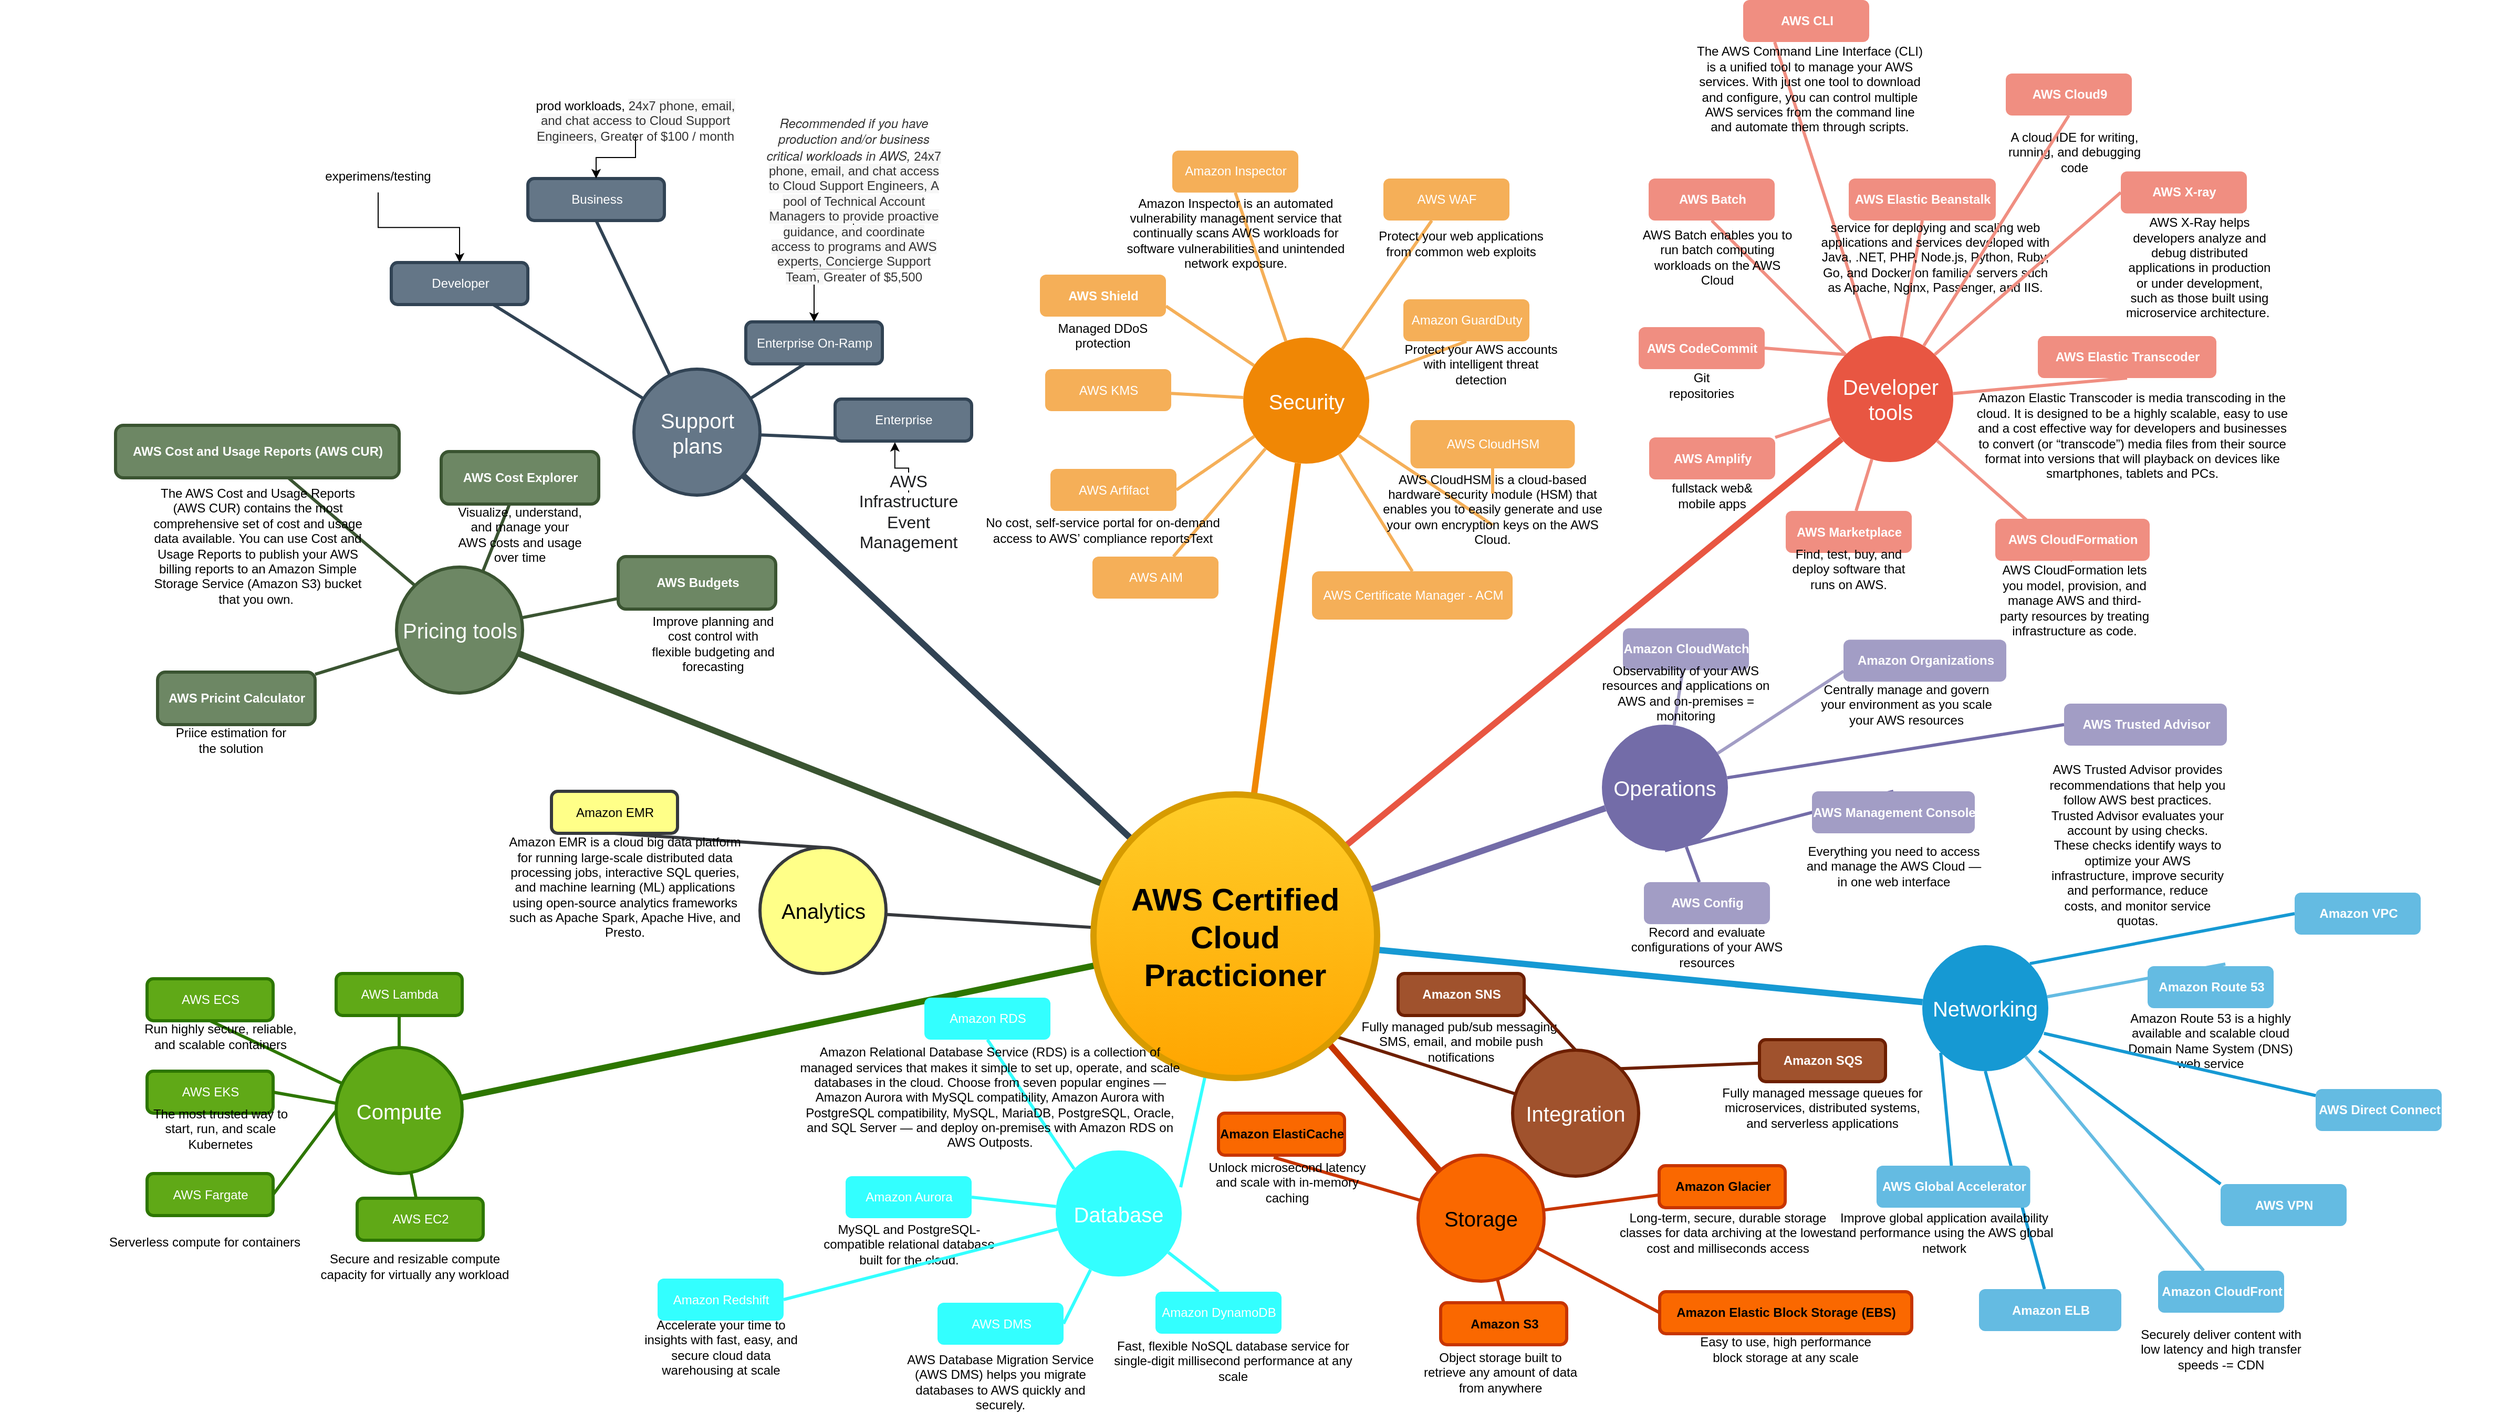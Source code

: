 <mxfile version="17.4.6" type="github">
  <diagram id="6a731a19-8d31-9384-78a2-239565b7b9f0" name="Page-1">
    <mxGraphModel dx="2117" dy="1335" grid="1" gridSize="10" guides="1" tooltips="1" connect="1" arrows="1" fold="1" page="1" pageScale="1" pageWidth="1169" pageHeight="827" background="none" math="0" shadow="0">
      <root>
        <mxCell id="0" />
        <mxCell id="1" parent="0" />
        <mxCell id="1350" value="Support&lt;br&gt;plans" style="ellipse;whiteSpace=wrap;html=1;shadow=0;fontFamily=Helvetica;fontSize=20;fontColor=#ffffff;align=center;strokeWidth=3;fillColor=#647687;strokeColor=#314354;" parent="1" vertex="1">
          <mxGeometry x="523.5" y="271.5" width="120" height="120" as="geometry" />
        </mxCell>
        <mxCell id="1351" value="Security" style="ellipse;whiteSpace=wrap;html=1;shadow=0;fontFamily=Helvetica;fontSize=20;fontColor=#FFFFFF;align=center;strokeWidth=3;fillColor=#F08705;strokeColor=none;gradientColor=none;" parent="1" vertex="1">
          <mxGeometry x="1103.5" y="241.5" width="120" height="120" as="geometry" />
        </mxCell>
        <mxCell id="P4CbewZ5qaZaSDbY6l-O-1546" style="rounded=0;orthogonalLoop=1;jettySize=auto;html=1;exitX=0;exitY=0;exitDx=0;exitDy=0;entryX=1;entryY=0.5;entryDx=0;entryDy=0;endArrow=none;endFill=0;startArrow=none;startFill=0;strokeColor=#F08E81;strokeWidth=3;" parent="1" source="1352" target="P4CbewZ5qaZaSDbY6l-O-1542" edge="1">
          <mxGeometry relative="1" as="geometry" />
        </mxCell>
        <mxCell id="JDsN5YcXbBO9Q6KNKqnr-1652" style="edgeStyle=none;rounded=0;orthogonalLoop=1;jettySize=auto;html=1;entryX=0.25;entryY=1;entryDx=0;entryDy=0;endArrow=none;endFill=0;strokeColor=#F08E81;strokeWidth=3;" edge="1" parent="1" source="1352" target="JDsN5YcXbBO9Q6KNKqnr-1647">
          <mxGeometry relative="1" as="geometry" />
        </mxCell>
        <mxCell id="1352" value="Developer tools" style="ellipse;whiteSpace=wrap;html=1;shadow=0;fontFamily=Helvetica;fontSize=20;fontColor=#FFFFFF;align=center;strokeWidth=3;fillColor=#E85642;strokeColor=none;" parent="1" vertex="1">
          <mxGeometry x="1659.5" y="240" width="120" height="120" as="geometry" />
        </mxCell>
        <mxCell id="JDsN5YcXbBO9Q6KNKqnr-1604" style="edgeStyle=none;rounded=0;orthogonalLoop=1;jettySize=auto;html=1;exitX=1;exitY=0;exitDx=0;exitDy=0;entryX=0;entryY=0.5;entryDx=0;entryDy=0;strokeColor=#1699D3;strokeWidth=3;endArrow=none;endFill=0;" edge="1" parent="1" source="1353" target="JDsN5YcXbBO9Q6KNKqnr-1603">
          <mxGeometry relative="1" as="geometry" />
        </mxCell>
        <mxCell id="JDsN5YcXbBO9Q6KNKqnr-1609" style="edgeStyle=none;rounded=0;orthogonalLoop=1;jettySize=auto;html=1;exitX=0.5;exitY=1;exitDx=0;exitDy=0;strokeColor=#1699D3;strokeWidth=3;endArrow=none;endFill=0;" edge="1" parent="1" source="1353" target="JDsN5YcXbBO9Q6KNKqnr-1608">
          <mxGeometry relative="1" as="geometry" />
        </mxCell>
        <mxCell id="JDsN5YcXbBO9Q6KNKqnr-1638" style="edgeStyle=none;rounded=0;orthogonalLoop=1;jettySize=auto;html=1;exitX=0;exitY=1;exitDx=0;exitDy=0;endArrow=none;endFill=0;strokeColor=#1699D3;strokeWidth=3;" edge="1" parent="1" source="1353" target="JDsN5YcXbBO9Q6KNKqnr-1635">
          <mxGeometry relative="1" as="geometry" />
        </mxCell>
        <mxCell id="1353" value="Networking" style="ellipse;whiteSpace=wrap;html=1;shadow=0;fontFamily=Helvetica;fontSize=20;fontColor=#FFFFFF;align=center;strokeWidth=3;fillColor=#1699D3;strokeColor=none;" parent="1" vertex="1">
          <mxGeometry x="1750" y="820" width="120" height="120" as="geometry" />
        </mxCell>
        <mxCell id="P4CbewZ5qaZaSDbY6l-O-1590" style="edgeStyle=none;rounded=0;orthogonalLoop=1;jettySize=auto;html=1;entryX=0;entryY=0.75;entryDx=0;entryDy=0;startArrow=none;startFill=0;endArrow=none;endFill=0;strokeColor=#A29DC5;strokeWidth=3;" parent="1" source="1354" target="P4CbewZ5qaZaSDbY6l-O-1588" edge="1">
          <mxGeometry relative="1" as="geometry" />
        </mxCell>
        <mxCell id="P4CbewZ5qaZaSDbY6l-O-1644" style="edgeStyle=none;rounded=0;orthogonalLoop=1;jettySize=auto;html=1;entryX=0;entryY=0.5;entryDx=0;entryDy=0;startArrow=none;startFill=0;endArrow=none;endFill=0;strokeColor=#736CA8;strokeWidth=3;" parent="1" source="1354" target="P4CbewZ5qaZaSDbY6l-O-1642" edge="1">
          <mxGeometry relative="1" as="geometry" />
        </mxCell>
        <mxCell id="P4CbewZ5qaZaSDbY6l-O-1665" style="edgeStyle=none;rounded=0;orthogonalLoop=1;jettySize=auto;html=1;exitX=0.5;exitY=1;exitDx=0;exitDy=0;entryX=0.5;entryY=0;entryDx=0;entryDy=0;startArrow=none;startFill=0;endArrow=none;endFill=0;strokeColor=#736CA8;strokeWidth=3;" parent="1" source="1354" target="P4CbewZ5qaZaSDbY6l-O-1663" edge="1">
          <mxGeometry relative="1" as="geometry" />
        </mxCell>
        <mxCell id="JDsN5YcXbBO9Q6KNKqnr-1613" style="edgeStyle=none;rounded=0;orthogonalLoop=1;jettySize=auto;html=1;endArrow=none;endFill=0;strokeColor=#736CA8;strokeWidth=3;" edge="1" parent="1" source="1354" target="JDsN5YcXbBO9Q6KNKqnr-1611">
          <mxGeometry relative="1" as="geometry" />
        </mxCell>
        <mxCell id="1354" value="Operations" style="ellipse;whiteSpace=wrap;html=1;shadow=0;fontFamily=Helvetica;fontSize=20;fontColor=#FFFFFF;align=center;strokeWidth=3;fillColor=#736CA8;strokeColor=none;" parent="1" vertex="1">
          <mxGeometry x="1445" y="610" width="120" height="120" as="geometry" />
        </mxCell>
        <mxCell id="1355" value="Storage" style="ellipse;whiteSpace=wrap;html=1;shadow=0;fontFamily=Helvetica;fontSize=20;fontColor=#000000;align=center;strokeWidth=3;fillColor=#fa6800;strokeColor=#C73500;" parent="1" vertex="1">
          <mxGeometry x="1270" y="1020" width="120" height="120" as="geometry" />
        </mxCell>
        <mxCell id="P4CbewZ5qaZaSDbY6l-O-1652" style="edgeStyle=none;rounded=0;orthogonalLoop=1;jettySize=auto;html=1;startArrow=none;startFill=0;endArrow=none;endFill=0;strokeColor=#3A5431;strokeWidth=3;fillColor=#6d8764;" parent="1" source="1356" target="P4CbewZ5qaZaSDbY6l-O-1650" edge="1">
          <mxGeometry relative="1" as="geometry" />
        </mxCell>
        <mxCell id="P4CbewZ5qaZaSDbY6l-O-1672" style="edgeStyle=none;rounded=0;orthogonalLoop=1;jettySize=auto;html=1;exitX=0;exitY=0;exitDx=0;exitDy=0;startArrow=none;startFill=0;endArrow=none;endFill=0;strokeColor=#3A5431;strokeWidth=3;fillColor=#6d8764;" parent="1" source="1356" target="P4CbewZ5qaZaSDbY6l-O-1667" edge="1">
          <mxGeometry relative="1" as="geometry" />
        </mxCell>
        <mxCell id="1357" value="AWS AIM" style="rounded=1;fillColor=#f5af58;strokeColor=none;strokeWidth=3;shadow=0;html=1;fontColor=#FFFFFF;" parent="1" vertex="1">
          <mxGeometry x="960" y="450" width="120" height="40" as="geometry" />
        </mxCell>
        <mxCell id="1359" style="endArrow=none;strokeWidth=6;strokeColor=#314354;html=1;fillColor=#647687;" parent="1" source="1515" target="1350" edge="1">
          <mxGeometry relative="1" as="geometry" />
        </mxCell>
        <mxCell id="1360" style="endArrow=none;strokeWidth=6;strokeColor=#f08705;html=1;" parent="1" source="1515" target="1351" edge="1">
          <mxGeometry relative="1" as="geometry" />
        </mxCell>
        <mxCell id="1361" style="endArrow=none;strokeWidth=6;strokeColor=#E85642;html=1;" parent="1" source="1515" target="1352" edge="1">
          <mxGeometry relative="1" as="geometry" />
        </mxCell>
        <mxCell id="1362" style="endArrow=none;strokeWidth=6;strokeColor=#1699D3;html=1;" parent="1" source="1515" target="1353" edge="1">
          <mxGeometry relative="1" as="geometry" />
        </mxCell>
        <mxCell id="1363" style="endArrow=none;strokeWidth=6;strokeColor=#2D7600;html=1;fillColor=#60a917;" parent="1" source="1515" target="1516" edge="1">
          <mxGeometry relative="1" as="geometry" />
        </mxCell>
        <mxCell id="1364" style="endArrow=none;strokeWidth=6;strokeColor=#736ca8;html=1;" parent="1" source="1515" target="1354" edge="1">
          <mxGeometry relative="1" as="geometry" />
        </mxCell>
        <mxCell id="1365" value="" style="edgeStyle=none;endArrow=none;strokeWidth=6;strokeColor=#C73500;html=1;fillColor=#fa6800;" parent="1" source="1515" target="1355" edge="1">
          <mxGeometry x="181" y="226.5" width="100" height="100" as="geometry">
            <mxPoint x="181" y="326.5" as="sourcePoint" />
            <mxPoint x="281" y="226.5" as="targetPoint" />
          </mxGeometry>
        </mxCell>
        <mxCell id="1366" value="" style="edgeStyle=none;endArrow=none;strokeWidth=6;strokeColor=#3A5431;html=1;fillColor=#6d8764;" parent="1" source="1515" target="1356" edge="1">
          <mxGeometry x="181" y="226.5" width="100" height="100" as="geometry">
            <mxPoint x="181" y="326.5" as="sourcePoint" />
            <mxPoint x="281" y="226.5" as="targetPoint" />
          </mxGeometry>
        </mxCell>
        <mxCell id="1372" value="Developer" style="rounded=1;fillColor=#647687;strokeColor=#314354;strokeWidth=3;shadow=0;html=1;fontColor=#ffffff;" parent="1" vertex="1">
          <mxGeometry x="292.5" y="170" width="130" height="40" as="geometry" />
        </mxCell>
        <mxCell id="1384" value="" style="edgeStyle=none;endArrow=none;strokeWidth=3;strokeColor=#314354;html=1;fillColor=#647687;" parent="1" source="1350" target="1372" edge="1">
          <mxGeometry x="-221.5" y="56.5" width="100" height="100" as="geometry">
            <mxPoint x="-221.5" y="156.5" as="sourcePoint" />
            <mxPoint x="-121.5" y="56.5" as="targetPoint" />
          </mxGeometry>
        </mxCell>
        <mxCell id="1385" value="" style="edgeStyle=none;endArrow=none;strokeWidth=3;strokeColor=#314354;html=1;entryX=0.5;entryY=1;entryDx=0;entryDy=0;fillColor=#647687;" parent="1" source="1350" edge="1" target="JDsN5YcXbBO9Q6KNKqnr-1544">
          <mxGeometry x="-221.5" y="56.5" width="100" height="100" as="geometry">
            <mxPoint x="-221.5" y="156.5" as="sourcePoint" />
            <mxPoint x="662.591" y="186.5" as="targetPoint" />
          </mxGeometry>
        </mxCell>
        <mxCell id="1386" value="" style="edgeStyle=none;endArrow=none;strokeWidth=3;strokeColor=#314354;html=1;entryX=0.438;entryY=0.988;entryDx=0;entryDy=0;entryPerimeter=0;fillColor=#647687;" parent="1" source="1350" edge="1" target="JDsN5YcXbBO9Q6KNKqnr-1545">
          <mxGeometry x="-221.5" y="56.5" width="100" height="100" as="geometry">
            <mxPoint x="-221.5" y="156.5" as="sourcePoint" />
            <mxPoint x="700.881" y="246.5" as="targetPoint" />
          </mxGeometry>
        </mxCell>
        <mxCell id="1387" value="" style="edgeStyle=none;endArrow=none;strokeWidth=3;strokeColor=#314354;html=1;entryX=0.5;entryY=1;entryDx=0;entryDy=0;fillColor=#647687;" parent="1" source="1350" edge="1" target="JDsN5YcXbBO9Q6KNKqnr-1546">
          <mxGeometry x="-221.5" y="56.5" width="100" height="100" as="geometry">
            <mxPoint x="-221.5" y="156.5" as="sourcePoint" />
            <mxPoint x="698.5" y="302.75" as="targetPoint" />
          </mxGeometry>
        </mxCell>
        <mxCell id="1399" value="" style="edgeStyle=none;endArrow=none;strokeWidth=3;strokeColor=#F5AF58;html=1;" parent="1" source="1351" target="1357" edge="1">
          <mxGeometry x="3.5" y="21.5" width="100" height="100" as="geometry">
            <mxPoint x="3.5" y="121.5" as="sourcePoint" />
            <mxPoint x="103.5" y="21.5" as="targetPoint" />
          </mxGeometry>
        </mxCell>
        <mxCell id="1400" value="" style="edgeStyle=none;endArrow=none;strokeWidth=3;strokeColor=#F5AF58;html=1;entryX=1;entryY=0.5;entryDx=0;entryDy=0;" parent="1" source="1351" target="XBXUHwZQsRKUEbLr382d-1542" edge="1">
          <mxGeometry x="3.5" y="21.5" width="100" height="100" as="geometry">
            <mxPoint x="3.5" y="121.5" as="sourcePoint" />
            <mxPoint x="1033.5" y="342.553" as="targetPoint" />
          </mxGeometry>
        </mxCell>
        <mxCell id="1401" value="" style="edgeStyle=none;endArrow=none;strokeWidth=3;strokeColor=#F5AF58;html=1;" parent="1" source="1351" target="Go3iSsEfG03xtx_T8QIx-1542" edge="1">
          <mxGeometry x="3.5" y="21.5" width="100" height="100" as="geometry">
            <mxPoint x="3.5" y="121.5" as="sourcePoint" />
            <mxPoint x="1023.5" y="294.5" as="targetPoint" />
          </mxGeometry>
        </mxCell>
        <mxCell id="1402" value="" style="edgeStyle=none;endArrow=none;strokeWidth=3;strokeColor=#F5AF58;html=1;entryX=1;entryY=0.75;entryDx=0;entryDy=0;" parent="1" source="1351" target="P4CbewZ5qaZaSDbY6l-O-1575" edge="1">
          <mxGeometry x="3.5" y="21.5" width="100" height="100" as="geometry">
            <mxPoint x="3.5" y="121.5" as="sourcePoint" />
            <mxPoint x="1028.5" y="241.5" as="targetPoint" />
          </mxGeometry>
        </mxCell>
        <mxCell id="1403" value="" style="edgeStyle=none;endArrow=none;strokeWidth=3;strokeColor=#F5AF58;html=1;entryX=0.5;entryY=1;entryDx=0;entryDy=0;" parent="1" source="1351" target="P4CbewZ5qaZaSDbY6l-O-1638" edge="1">
          <mxGeometry x="3.5" y="21.5" width="100" height="100" as="geometry">
            <mxPoint x="3.5" y="121.5" as="sourcePoint" />
            <mxPoint x="1043.5" y="181.5" as="targetPoint" />
          </mxGeometry>
        </mxCell>
        <mxCell id="1404" value="" style="edgeStyle=none;endArrow=none;strokeWidth=3;strokeColor=#F5AF58;html=1;" parent="1" source="1351" target="P4CbewZ5qaZaSDbY6l-O-1578" edge="1">
          <mxGeometry x="3.5" y="21.5" width="100" height="100" as="geometry">
            <mxPoint x="3.5" y="121.5" as="sourcePoint" />
            <mxPoint x="1100.5" y="121.5" as="targetPoint" />
          </mxGeometry>
        </mxCell>
        <mxCell id="1405" value="" style="edgeStyle=none;endArrow=none;strokeWidth=3;strokeColor=#F5AF58;html=1;entryX=0.5;entryY=1;entryDx=0;entryDy=0;" parent="1" source="1351" target="P4CbewZ5qaZaSDbY6l-O-1599" edge="1">
          <mxGeometry x="3.5" y="21.5" width="100" height="100" as="geometry">
            <mxPoint x="3.5" y="121.5" as="sourcePoint" />
            <mxPoint x="1217.5" y="121.5" as="targetPoint" />
          </mxGeometry>
        </mxCell>
        <mxCell id="1410" value="" style="edgeStyle=none;endArrow=none;strokeWidth=3;strokeColor=#F5AF58;html=1;entryX=0.5;entryY=0;entryDx=0;entryDy=0;" parent="1" source="1351" target="P4CbewZ5qaZaSDbY6l-O-1608" edge="1">
          <mxGeometry x="3.5" y="21.5" width="100" height="100" as="geometry">
            <mxPoint x="3.5" y="121.5" as="sourcePoint" />
            <mxPoint x="1276" y="401.5" as="targetPoint" />
          </mxGeometry>
        </mxCell>
        <mxCell id="1423" value="" style="edgeStyle=none;endArrow=none;strokeWidth=3;strokeColor=#F08E81;html=1;entryX=0.558;entryY=0;entryDx=0;entryDy=0;entryPerimeter=0;" parent="1" source="1352" target="P4CbewZ5qaZaSDbY6l-O-1606" edge="1">
          <mxGeometry x="31" y="106.5" width="100" height="100" as="geometry">
            <mxPoint x="31" y="206.5" as="sourcePoint" />
            <mxPoint x="1686" y="516.5" as="targetPoint" />
          </mxGeometry>
        </mxCell>
        <mxCell id="1424" value="" style="edgeStyle=none;endArrow=none;strokeWidth=3;strokeColor=#F08E81;html=1;" parent="1" source="1352" target="1413" edge="1">
          <mxGeometry x="31" y="106.5" width="100" height="100" as="geometry">
            <mxPoint x="31" y="206.5" as="sourcePoint" />
            <mxPoint x="131" y="106.5" as="targetPoint" />
          </mxGeometry>
        </mxCell>
        <mxCell id="1427" value="" style="edgeStyle=none;endArrow=none;strokeWidth=3;strokeColor=#F08E81;html=1;entryX=0.5;entryY=1;entryDx=0;entryDy=0;" parent="1" source="1352" target="P4CbewZ5qaZaSDbY6l-O-1592" edge="1">
          <mxGeometry x="31" y="106.5" width="100" height="100" as="geometry">
            <mxPoint x="31" y="206.5" as="sourcePoint" />
            <mxPoint x="1699" y="261.5" as="targetPoint" />
          </mxGeometry>
        </mxCell>
        <mxCell id="1428" value="" style="edgeStyle=none;endArrow=none;strokeWidth=3;strokeColor=#F08E81;html=1;entryX=0.5;entryY=1;entryDx=0;entryDy=0;" parent="1" source="1352" target="P4CbewZ5qaZaSDbY6l-O-1584" edge="1">
          <mxGeometry x="31" y="106.5" width="100" height="100" as="geometry">
            <mxPoint x="31" y="206.5" as="sourcePoint" />
            <mxPoint x="1820.348" y="206.5" as="targetPoint" />
          </mxGeometry>
        </mxCell>
        <mxCell id="1429" value="" style="edgeStyle=none;endArrow=none;strokeWidth=3;strokeColor=#F08E81;html=1;entryX=0.5;entryY=1;entryDx=0;entryDy=0;" parent="1" source="1352" target="P4CbewZ5qaZaSDbY6l-O-1615" edge="1">
          <mxGeometry x="31" y="106.5" width="100" height="100" as="geometry">
            <mxPoint x="31" y="206.5" as="sourcePoint" />
            <mxPoint x="1898.931" y="291.5" as="targetPoint" />
          </mxGeometry>
        </mxCell>
        <mxCell id="1430" value="" style="edgeStyle=none;endArrow=none;strokeWidth=3;strokeColor=#F08E81;html=1;entryX=0.5;entryY=1;entryDx=0;entryDy=0;" parent="1" source="1352" target="P4CbewZ5qaZaSDbY6l-O-1660" edge="1">
          <mxGeometry x="31" y="106.5" width="100" height="100" as="geometry">
            <mxPoint x="31" y="206.5" as="sourcePoint" />
            <mxPoint x="1918.667" y="361.5" as="targetPoint" />
          </mxGeometry>
        </mxCell>
        <mxCell id="1454" value="" style="edgeStyle=none;endArrow=none;strokeWidth=3;strokeColor=#64BBE2;html=1;entryX=0.617;entryY=-0.05;entryDx=0;entryDy=0;entryPerimeter=0;" parent="1" source="1353" target="P4CbewZ5qaZaSDbY6l-O-1622" edge="1">
          <mxGeometry x="-24" y="196.5" width="100" height="100" as="geometry">
            <mxPoint x="-24" y="296.5" as="sourcePoint" />
            <mxPoint x="2035.706" y="1016.5" as="targetPoint" />
          </mxGeometry>
        </mxCell>
        <mxCell id="1456" value="" style="edgeStyle=none;endArrow=none;strokeWidth=3;strokeColor=#64BBE2;html=1;" parent="1" source="1353" target="1445" edge="1">
          <mxGeometry x="-24" y="196.5" width="100" height="100" as="geometry">
            <mxPoint x="-24" y="296.5" as="sourcePoint" />
            <mxPoint x="76" y="196.5" as="targetPoint" />
          </mxGeometry>
        </mxCell>
        <mxCell id="1463" value="" style="edgeStyle=none;endArrow=none;strokeWidth=3;strokeColor=#A29DC5;html=1;" parent="1" source="1354" target="1460" edge="1">
          <mxGeometry x="251" y="-103.5" width="100" height="100" as="geometry">
            <mxPoint x="251" y="-3.5" as="sourcePoint" />
            <mxPoint x="351" y="-103.5" as="targetPoint" />
          </mxGeometry>
        </mxCell>
        <mxCell id="1479" value="" style="edgeStyle=none;endArrow=none;strokeWidth=3;strokeColor=#C73500;html=1;fillColor=#fa6800;" parent="1" source="1355" target="1478" edge="1">
          <mxGeometry x="243.5" y="39" width="100" height="100" as="geometry">
            <mxPoint x="243.5" y="139" as="sourcePoint" />
            <mxPoint x="343.5" y="39" as="targetPoint" />
          </mxGeometry>
        </mxCell>
        <mxCell id="1482" value="" style="edgeStyle=none;endArrow=none;strokeWidth=3;strokeColor=#C73500;html=1;entryX=0;entryY=0.5;entryDx=0;entryDy=0;fillColor=#fa6800;" parent="1" source="1355" target="P4CbewZ5qaZaSDbY6l-O-1566" edge="1">
          <mxGeometry x="243.5" y="39" width="100" height="100" as="geometry">
            <mxPoint x="243.5" y="139" as="sourcePoint" />
            <mxPoint x="1349.3" y="1411.5" as="targetPoint" />
          </mxGeometry>
        </mxCell>
        <mxCell id="1485" value="" style="edgeStyle=none;endArrow=none;strokeWidth=3;strokeColor=#C73500;html=1;entryX=0.5;entryY=0;entryDx=0;entryDy=0;fillColor=#fa6800;" parent="1" source="1355" target="P4CbewZ5qaZaSDbY6l-O-1655" edge="1">
          <mxGeometry x="243.5" y="39" width="100" height="100" as="geometry">
            <mxPoint x="243.5" y="139" as="sourcePoint" />
            <mxPoint x="1156.561" y="1471.5" as="targetPoint" />
          </mxGeometry>
        </mxCell>
        <mxCell id="1489" value="" style="edgeStyle=none;endArrow=none;strokeWidth=3;strokeColor=#C73500;html=1;entryX=0.438;entryY=1.05;entryDx=0;entryDy=0;entryPerimeter=0;fillColor=#fa6800;" parent="1" source="1355" target="P4CbewZ5qaZaSDbY6l-O-1572" edge="1">
          <mxGeometry x="243.5" y="39" width="100" height="100" as="geometry">
            <mxPoint x="243.5" y="139" as="sourcePoint" />
            <mxPoint x="1107.786" y="1249" as="targetPoint" />
          </mxGeometry>
        </mxCell>
        <mxCell id="1504" value="" style="edgeStyle=none;endArrow=none;strokeWidth=3;strokeColor=#3A5431;html=1;fillColor=#6d8764;" parent="1" source="1356" target="1491" edge="1">
          <mxGeometry x="188.5" y="51.5" width="100" height="100" as="geometry">
            <mxPoint x="188.5" y="151.5" as="sourcePoint" />
            <mxPoint x="288.5" y="51.5" as="targetPoint" />
          </mxGeometry>
        </mxCell>
        <mxCell id="1514" style="edgeStyle=orthogonalEdgeStyle;rounded=0;html=1;exitX=0.75;exitY=0;entryX=0.75;entryY=0;startArrow=none;startFill=0;endArrow=block;endFill=1;jettySize=auto;orthogonalLoop=1;strokeColor=#12aab5;strokeWidth=6;fontSize=20;fontColor=#2F5B7C;" parent="1" edge="1">
          <mxGeometry relative="1" as="geometry">
            <mxPoint x="1611" y="371.5" as="sourcePoint" />
            <mxPoint x="1611" y="371.5" as="targetPoint" />
          </mxGeometry>
        </mxCell>
        <mxCell id="P4CbewZ5qaZaSDbY6l-O-1629" style="edgeStyle=none;rounded=0;orthogonalLoop=1;jettySize=auto;html=1;exitX=1;exitY=1;exitDx=0;exitDy=0;startArrow=none;startFill=0;endArrow=none;endFill=0;strokeColor=#6D1F00;strokeWidth=3;fillColor=#a0522d;" parent="1" source="1515" target="P4CbewZ5qaZaSDbY6l-O-1628" edge="1">
          <mxGeometry relative="1" as="geometry" />
        </mxCell>
        <mxCell id="JDsN5YcXbBO9Q6KNKqnr-1563" style="rounded=0;orthogonalLoop=1;jettySize=auto;html=1;entryX=0.992;entryY=0.292;entryDx=0;entryDy=0;entryPerimeter=0;strokeColor=#33FFFF;strokeWidth=3;endArrow=none;endFill=0;" edge="1" parent="1" source="1515" target="Go3iSsEfG03xtx_T8QIx-1543">
          <mxGeometry relative="1" as="geometry" />
        </mxCell>
        <mxCell id="JDsN5YcXbBO9Q6KNKqnr-1654" style="edgeStyle=none;rounded=0;orthogonalLoop=1;jettySize=auto;html=1;endArrow=none;endFill=0;strokeColor=#36393d;strokeWidth=3;fillColor=#ffff88;" edge="1" parent="1" source="1515" target="JDsN5YcXbBO9Q6KNKqnr-1653">
          <mxGeometry relative="1" as="geometry" />
        </mxCell>
        <mxCell id="1515" value="AWS Certified Cloud &lt;br&gt;Practicioner" style="ellipse;whiteSpace=wrap;html=1;shadow=0;fontFamily=Helvetica;fontSize=30;align=center;strokeColor=#d79b00;strokeWidth=6;fillColor=#ffcd28;fontStyle=1;gradientColor=#ffa500;" parent="1" vertex="1">
          <mxGeometry x="961" y="676.5" width="270" height="270" as="geometry" />
        </mxCell>
        <mxCell id="1516" value="Compute" style="ellipse;whiteSpace=wrap;html=1;shadow=0;fontFamily=Helvetica;fontSize=20;fontColor=#ffffff;align=center;strokeWidth=3;fillColor=#60a917;strokeColor=#2D7600;" parent="1" vertex="1">
          <mxGeometry x="240" y="917.5" width="120" height="120" as="geometry" />
        </mxCell>
        <mxCell id="1518" value="AWS Lambda" style="rounded=1;fillColor=#60a917;strokeColor=#2D7600;strokeWidth=3;shadow=0;html=1;fontColor=#ffffff;" parent="1" vertex="1">
          <mxGeometry x="240" y="847" width="120" height="40" as="geometry" />
        </mxCell>
        <mxCell id="1528" value="" style="edgeStyle=none;endArrow=none;strokeWidth=3;strokeColor=#2D7600;html=1;entryX=0.5;entryY=1;entryDx=0;entryDy=0;fillColor=#60a917;" parent="1" source="1516" target="P4CbewZ5qaZaSDbY6l-O-1595" edge="1">
          <mxGeometry x="-1498" y="-303.5" width="100" height="100" as="geometry">
            <mxPoint x="-1498" y="-203.5" as="sourcePoint" />
            <mxPoint x="277.714" y="661.5" as="targetPoint" />
          </mxGeometry>
        </mxCell>
        <mxCell id="1530" value="" style="edgeStyle=none;endArrow=none;strokeWidth=3;strokeColor=#2D7600;html=1;fillColor=#60a917;" parent="1" source="1516" target="1518" edge="1">
          <mxGeometry x="-1498" y="-303.5" width="100" height="100" as="geometry">
            <mxPoint x="-1498" y="-203.5" as="sourcePoint" />
            <mxPoint x="-1398" y="-303.5" as="targetPoint" />
          </mxGeometry>
        </mxCell>
        <mxCell id="1539" value="" style="edgeStyle=none;endArrow=none;strokeWidth=3;strokeColor=#2D7600;html=1;fillColor=#60a917;" parent="1" source="1516" target="P4CbewZ5qaZaSDbY6l-O-1619" edge="1">
          <mxGeometry x="-1498" y="-303.5" width="100" height="100" as="geometry">
            <mxPoint x="-1498" y="-203.5" as="sourcePoint" />
            <mxPoint x="157" y="812.773" as="targetPoint" />
          </mxGeometry>
        </mxCell>
        <mxCell id="1542" style="edgeStyle=none;rounded=0;html=1;exitX=0.5;exitY=1;endArrow=none;endFill=0;jettySize=auto;orthogonalLoop=1;strokeColor=#736CA8;strokeWidth=2;fillColor=#64bbe2;fontSize=20;fontColor=#23445D;" parent="1" edge="1">
          <mxGeometry relative="1" as="geometry">
            <mxPoint x="137" y="771.5" as="sourcePoint" />
            <mxPoint x="137" y="771.5" as="targetPoint" />
          </mxGeometry>
        </mxCell>
        <mxCell id="Go3iSsEfG03xtx_T8QIx-1542" value="AWS KMS" style="rounded=1;fillColor=#f5af58;strokeColor=none;strokeWidth=3;shadow=0;html=1;fontColor=#FFFFFF;" parent="1" vertex="1">
          <mxGeometry x="915" y="271.5" width="120" height="40" as="geometry" />
        </mxCell>
        <mxCell id="P4CbewZ5qaZaSDbY6l-O-1625" style="edgeStyle=none;rounded=0;orthogonalLoop=1;jettySize=auto;html=1;entryX=0.5;entryY=0;entryDx=0;entryDy=0;startArrow=none;startFill=0;endArrow=none;endFill=0;strokeColor=#33FFFF;strokeWidth=3;" parent="1" source="Go3iSsEfG03xtx_T8QIx-1543" target="P4CbewZ5qaZaSDbY6l-O-1624" edge="1">
          <mxGeometry relative="1" as="geometry" />
        </mxCell>
        <mxCell id="P4CbewZ5qaZaSDbY6l-O-1635" style="edgeStyle=none;rounded=0;orthogonalLoop=1;jettySize=auto;html=1;entryX=1;entryY=0.5;entryDx=0;entryDy=0;startArrow=none;startFill=0;endArrow=none;endFill=0;strokeColor=#33FFFF;strokeWidth=3;" parent="1" source="Go3iSsEfG03xtx_T8QIx-1543" target="P4CbewZ5qaZaSDbY6l-O-1634" edge="1">
          <mxGeometry relative="1" as="geometry" />
        </mxCell>
        <mxCell id="P4CbewZ5qaZaSDbY6l-O-1548" value="" style="group" parent="1" vertex="1" connectable="0">
          <mxGeometry x="1480" y="231.5" width="120" height="70" as="geometry" />
        </mxCell>
        <mxCell id="P4CbewZ5qaZaSDbY6l-O-1542" value="AWS CodeCommit" style="rounded=1;fillColor=#f08e81;strokeColor=none;strokeWidth=3;shadow=0;html=1;fontColor=#FFFFFF;fontStyle=1" parent="P4CbewZ5qaZaSDbY6l-O-1548" vertex="1">
          <mxGeometry width="120" height="40" as="geometry" />
        </mxCell>
        <mxCell id="P4CbewZ5qaZaSDbY6l-O-1547" value="Git repositories" style="text;html=1;strokeColor=none;fillColor=none;align=center;verticalAlign=middle;whiteSpace=wrap;rounded=0;" parent="P4CbewZ5qaZaSDbY6l-O-1548" vertex="1">
          <mxGeometry x="30" y="40" width="60" height="30" as="geometry" />
        </mxCell>
        <mxCell id="P4CbewZ5qaZaSDbY6l-O-1551" value="" style="group" parent="1" vertex="1" connectable="0">
          <mxGeometry x="1490" y="336.5" width="120" height="70" as="geometry" />
        </mxCell>
        <mxCell id="1413" value="AWS Amplify" style="rounded=1;fillColor=#f08e81;strokeColor=none;strokeWidth=3;shadow=0;html=1;fontColor=#FFFFFF;fontStyle=1" parent="P4CbewZ5qaZaSDbY6l-O-1551" vertex="1">
          <mxGeometry width="120" height="40" as="geometry" />
        </mxCell>
        <mxCell id="P4CbewZ5qaZaSDbY6l-O-1550" value="fullstack web&amp;amp; mobile apps" style="text;html=1;strokeColor=none;fillColor=none;align=center;verticalAlign=middle;whiteSpace=wrap;rounded=0;" parent="P4CbewZ5qaZaSDbY6l-O-1551" vertex="1">
          <mxGeometry x="5" y="40" width="110" height="30" as="geometry" />
        </mxCell>
        <mxCell id="P4CbewZ5qaZaSDbY6l-O-1553" value="" style="group" parent="1" vertex="1" connectable="0">
          <mxGeometry x="70" y="560" width="150" height="80" as="geometry" />
        </mxCell>
        <mxCell id="1491" value="AWS Pricint Calculator" style="rounded=1;fillColor=#6d8764;strokeColor=#3A5431;strokeWidth=3;shadow=0;html=1;fontColor=#ffffff;fontStyle=1" parent="P4CbewZ5qaZaSDbY6l-O-1553" vertex="1">
          <mxGeometry width="150" height="50" as="geometry" />
        </mxCell>
        <mxCell id="P4CbewZ5qaZaSDbY6l-O-1552" value="Priice estimation for the solution" style="text;html=1;strokeColor=none;fillColor=none;align=center;verticalAlign=middle;whiteSpace=wrap;rounded=0;" parent="P4CbewZ5qaZaSDbY6l-O-1553" vertex="1">
          <mxGeometry x="10" y="50" width="120" height="30" as="geometry" />
        </mxCell>
        <mxCell id="P4CbewZ5qaZaSDbY6l-O-1559" value="" style="group" parent="1" vertex="1" connectable="0">
          <mxGeometry x="1459.5" y="1030" width="210" height="79" as="geometry" />
        </mxCell>
        <mxCell id="1478" value="Amazon Glacier" style="rounded=1;fillColor=#fa6800;strokeColor=#C73500;strokeWidth=3;shadow=0;html=1;fontColor=#000000;fontStyle=1" parent="P4CbewZ5qaZaSDbY6l-O-1559" vertex="1">
          <mxGeometry x="40" width="120" height="40" as="geometry" />
        </mxCell>
        <mxCell id="P4CbewZ5qaZaSDbY6l-O-1558" value="Long-term, secure, durable storage classes for data archiving at the lowest cost and milliseconds access" style="text;html=1;strokeColor=none;fillColor=none;align=center;verticalAlign=middle;whiteSpace=wrap;rounded=0;" parent="P4CbewZ5qaZaSDbY6l-O-1559" vertex="1">
          <mxGeometry y="49" width="210" height="30" as="geometry" />
        </mxCell>
        <mxCell id="P4CbewZ5qaZaSDbY6l-O-1569" value="" style="group" parent="1" vertex="1" connectable="0">
          <mxGeometry x="1500" y="1150" width="240" height="70" as="geometry" />
        </mxCell>
        <mxCell id="P4CbewZ5qaZaSDbY6l-O-1566" value="Amazon Elastic Block Storage (EBS)" style="rounded=1;fillColor=#fa6800;strokeColor=#C73500;strokeWidth=3;shadow=0;html=1;fontColor=#000000;fontStyle=1" parent="P4CbewZ5qaZaSDbY6l-O-1569" vertex="1">
          <mxGeometry width="240" height="40" as="geometry" />
        </mxCell>
        <mxCell id="P4CbewZ5qaZaSDbY6l-O-1568" value="Easy to use, high performance block storage at any scale" style="text;html=1;strokeColor=none;fillColor=none;align=center;verticalAlign=middle;whiteSpace=wrap;rounded=0;" parent="P4CbewZ5qaZaSDbY6l-O-1569" vertex="1">
          <mxGeometry x="25" y="40" width="190" height="30" as="geometry" />
        </mxCell>
        <mxCell id="P4CbewZ5qaZaSDbY6l-O-1574" value="" style="group" parent="1" vertex="1" connectable="0">
          <mxGeometry x="1067" y="980" width="156.5" height="81" as="geometry" />
        </mxCell>
        <mxCell id="P4CbewZ5qaZaSDbY6l-O-1573" value="Unlock microsecond latency and scale with in-memory caching" style="text;html=1;strokeColor=none;fillColor=none;align=center;verticalAlign=middle;whiteSpace=wrap;rounded=0;" parent="P4CbewZ5qaZaSDbY6l-O-1574" vertex="1">
          <mxGeometry y="51" width="156.5" height="30" as="geometry" />
        </mxCell>
        <mxCell id="P4CbewZ5qaZaSDbY6l-O-1580" value="" style="group" parent="1" vertex="1" connectable="0">
          <mxGeometry x="1231" y="90" width="160" height="76.5" as="geometry" />
        </mxCell>
        <mxCell id="P4CbewZ5qaZaSDbY6l-O-1578" value="AWS WAF" style="rounded=1;fillColor=#f5af58;strokeColor=none;strokeWidth=3;shadow=0;html=1;fontColor=#FFFFFF;" parent="P4CbewZ5qaZaSDbY6l-O-1580" vertex="1">
          <mxGeometry x="6" width="120" height="40" as="geometry" />
        </mxCell>
        <mxCell id="P4CbewZ5qaZaSDbY6l-O-1579" value="Protect your web applications from common web exploits" style="text;html=1;strokeColor=none;fillColor=none;align=center;verticalAlign=middle;whiteSpace=wrap;rounded=0;" parent="P4CbewZ5qaZaSDbY6l-O-1580" vertex="1">
          <mxGeometry y="46.5" width="160" height="30" as="geometry" />
        </mxCell>
        <mxCell id="P4CbewZ5qaZaSDbY6l-O-1582" value="" style="group" parent="1" vertex="1" connectable="0">
          <mxGeometry x="1440" y="518.25" width="170" height="76.5" as="geometry" />
        </mxCell>
        <mxCell id="1460" value="Amazon CloudWatch" style="rounded=1;fillColor=#a29dc5;strokeColor=none;strokeWidth=3;shadow=0;html=1;fontColor=#FFFFFF;fontStyle=1" parent="P4CbewZ5qaZaSDbY6l-O-1582" vertex="1">
          <mxGeometry x="25" width="120" height="40" as="geometry" />
        </mxCell>
        <mxCell id="P4CbewZ5qaZaSDbY6l-O-1581" value="Observability of your AWS resources and applications on AWS and on-premises = monitoring" style="text;html=1;strokeColor=none;fillColor=none;align=center;verticalAlign=middle;whiteSpace=wrap;rounded=0;" parent="P4CbewZ5qaZaSDbY6l-O-1582" vertex="1">
          <mxGeometry y="46.5" width="170" height="30" as="geometry" />
        </mxCell>
        <mxCell id="P4CbewZ5qaZaSDbY6l-O-1583" value="" style="group" parent="1" vertex="1" connectable="0">
          <mxGeometry x="1680" y="90" width="260" height="90" as="geometry" />
        </mxCell>
        <mxCell id="P4CbewZ5qaZaSDbY6l-O-1586" value="" style="group" parent="P4CbewZ5qaZaSDbY6l-O-1583" vertex="1" connectable="0">
          <mxGeometry x="-30" width="225" height="90" as="geometry" />
        </mxCell>
        <mxCell id="P4CbewZ5qaZaSDbY6l-O-1584" value="AWS Elastic Beanstalk" style="rounded=1;fillColor=#f08e81;strokeColor=none;strokeWidth=3;shadow=0;html=1;fontColor=#FFFFFF;fontStyle=1" parent="P4CbewZ5qaZaSDbY6l-O-1586" vertex="1">
          <mxGeometry x="30" width="140" height="40" as="geometry" />
        </mxCell>
        <mxCell id="P4CbewZ5qaZaSDbY6l-O-1585" value="service for deploying and scaling web applications and services developed with Java, .NET, PHP, Node.js, Python, Ruby, Go, and Docker on familiar servers such as Apache, Nginx, Passenger, and IIS." style="text;html=1;strokeColor=none;fillColor=none;align=center;verticalAlign=middle;whiteSpace=wrap;rounded=0;" parent="P4CbewZ5qaZaSDbY6l-O-1586" vertex="1">
          <mxGeometry y="60" width="225" height="30" as="geometry" />
        </mxCell>
        <mxCell id="P4CbewZ5qaZaSDbY6l-O-1587" value="" style="group" parent="1" vertex="1" connectable="0">
          <mxGeometry x="1650" y="529.13" width="180" height="76.5" as="geometry" />
        </mxCell>
        <mxCell id="P4CbewZ5qaZaSDbY6l-O-1588" value="Amazon Organizations" style="rounded=1;fillColor=#A29DC5;strokeColor=none;strokeWidth=3;shadow=0;html=1;fontColor=#FFFFFF;fontStyle=1" parent="P4CbewZ5qaZaSDbY6l-O-1587" vertex="1">
          <mxGeometry x="25" width="155" height="40" as="geometry" />
        </mxCell>
        <mxCell id="P4CbewZ5qaZaSDbY6l-O-1589" value="Centrally manage and govern your environment as you scale your AWS resources" style="text;html=1;strokeColor=none;fillColor=none;align=center;verticalAlign=middle;whiteSpace=wrap;rounded=0;" parent="P4CbewZ5qaZaSDbY6l-O-1587" vertex="1">
          <mxGeometry y="46.5" width="170" height="30" as="geometry" />
        </mxCell>
        <mxCell id="P4CbewZ5qaZaSDbY6l-O-1594" value="" style="group" parent="1" vertex="1" connectable="0">
          <mxGeometry x="1480" y="90" width="189.5" height="90" as="geometry" />
        </mxCell>
        <mxCell id="P4CbewZ5qaZaSDbY6l-O-1591" value="" style="group" parent="P4CbewZ5qaZaSDbY6l-O-1594" vertex="1" connectable="0">
          <mxGeometry x="9.5" width="180" height="70" as="geometry" />
        </mxCell>
        <mxCell id="P4CbewZ5qaZaSDbY6l-O-1592" value="AWS Batch" style="rounded=1;fillColor=#f08e81;strokeColor=none;strokeWidth=3;shadow=0;html=1;fontColor=#FFFFFF;fontStyle=1" parent="P4CbewZ5qaZaSDbY6l-O-1591" vertex="1">
          <mxGeometry width="120" height="40" as="geometry" />
        </mxCell>
        <mxCell id="P4CbewZ5qaZaSDbY6l-O-1593" value="AWS Batch enables you to run batch computing workloads on the AWS Cloud" style="text;html=1;strokeColor=none;fillColor=none;align=center;verticalAlign=middle;whiteSpace=wrap;rounded=0;" parent="P4CbewZ5qaZaSDbY6l-O-1594" vertex="1">
          <mxGeometry y="60" width="150" height="30" as="geometry" />
        </mxCell>
        <mxCell id="P4CbewZ5qaZaSDbY6l-O-1597" value="" style="group" parent="1" vertex="1" connectable="0">
          <mxGeometry x="50" y="852" width="160" height="70" as="geometry" />
        </mxCell>
        <mxCell id="P4CbewZ5qaZaSDbY6l-O-1595" value="AWS ECS" style="rounded=1;fillColor=#60a917;strokeColor=#2D7600;strokeWidth=3;shadow=0;html=1;fontColor=#ffffff;" parent="P4CbewZ5qaZaSDbY6l-O-1597" vertex="1">
          <mxGeometry x="10" width="120" height="40" as="geometry" />
        </mxCell>
        <mxCell id="P4CbewZ5qaZaSDbY6l-O-1596" value="Run highly secure, reliable, and scalable containers" style="text;html=1;strokeColor=none;fillColor=none;align=center;verticalAlign=middle;whiteSpace=wrap;rounded=0;" parent="P4CbewZ5qaZaSDbY6l-O-1597" vertex="1">
          <mxGeometry y="40" width="160" height="30" as="geometry" />
        </mxCell>
        <mxCell id="P4CbewZ5qaZaSDbY6l-O-1598" value="" style="group;fontStyle=1" parent="1" vertex="1" connectable="0">
          <mxGeometry x="1250" y="205" width="160" height="76.5" as="geometry" />
        </mxCell>
        <mxCell id="P4CbewZ5qaZaSDbY6l-O-1599" value="Amazon GuardDuty" style="rounded=1;fillColor=#f5af58;strokeColor=none;strokeWidth=3;shadow=0;html=1;fontColor=#FFFFFF;" parent="P4CbewZ5qaZaSDbY6l-O-1598" vertex="1">
          <mxGeometry x="6" width="120" height="40" as="geometry" />
        </mxCell>
        <mxCell id="P4CbewZ5qaZaSDbY6l-O-1600" value="Protect your AWS accounts with intelligent threat detection" style="text;html=1;strokeColor=none;fillColor=none;align=center;verticalAlign=middle;whiteSpace=wrap;rounded=0;" parent="P4CbewZ5qaZaSDbY6l-O-1598" vertex="1">
          <mxGeometry y="46.5" width="160" height="30" as="geometry" />
        </mxCell>
        <mxCell id="P4CbewZ5qaZaSDbY6l-O-1604" value="" style="group" parent="1" vertex="1" connectable="0">
          <mxGeometry x="650" y="980" width="395" height="161" as="geometry" />
        </mxCell>
        <mxCell id="Go3iSsEfG03xtx_T8QIx-1543" value="Database" style="ellipse;whiteSpace=wrap;html=1;shadow=0;fontFamily=Helvetica;fontSize=20;fontColor=#FFFFFF;align=center;strokeWidth=3;fillColor=#33FFFF;strokeColor=none;" parent="P4CbewZ5qaZaSDbY6l-O-1604" vertex="1">
          <mxGeometry x="275" y="35.5" width="120" height="120" as="geometry" />
        </mxCell>
        <mxCell id="P4CbewZ5qaZaSDbY6l-O-1555" style="edgeStyle=none;rounded=0;orthogonalLoop=1;jettySize=auto;html=1;entryX=1;entryY=0.5;entryDx=0;entryDy=0;startArrow=none;startFill=0;endArrow=none;endFill=0;strokeColor=#33FFFF;strokeWidth=3;" parent="P4CbewZ5qaZaSDbY6l-O-1604" source="Go3iSsEfG03xtx_T8QIx-1543" target="P4CbewZ5qaZaSDbY6l-O-1554" edge="1">
          <mxGeometry relative="1" as="geometry" />
        </mxCell>
        <mxCell id="JDsN5YcXbBO9Q6KNKqnr-1575" value="" style="group" vertex="1" connectable="0" parent="P4CbewZ5qaZaSDbY6l-O-1604">
          <mxGeometry x="52.5" y="60" width="165" height="95" as="geometry" />
        </mxCell>
        <mxCell id="JDsN5YcXbBO9Q6KNKqnr-1590" value="" style="group" vertex="1" connectable="0" parent="JDsN5YcXbBO9Q6KNKqnr-1575">
          <mxGeometry width="165" height="80" as="geometry" />
        </mxCell>
        <mxCell id="P4CbewZ5qaZaSDbY6l-O-1554" value="Amazon Aurora" style="rounded=1;fillColor=#33FFFF;strokeColor=none;strokeWidth=3;shadow=0;html=1;fontColor=#FFFFFF;" parent="JDsN5YcXbBO9Q6KNKqnr-1590" vertex="1">
          <mxGeometry x="22.5" width="120" height="40" as="geometry" />
        </mxCell>
        <mxCell id="P4CbewZ5qaZaSDbY6l-O-1557" value="MySQL and PostgreSQL-compatible relational database built for the cloud." style="text;html=1;strokeColor=none;fillColor=none;align=center;verticalAlign=middle;whiteSpace=wrap;rounded=0;" parent="JDsN5YcXbBO9Q6KNKqnr-1590" vertex="1">
          <mxGeometry y="50" width="165" height="30" as="geometry" />
        </mxCell>
        <mxCell id="P4CbewZ5qaZaSDbY6l-O-1605" value="" style="group" parent="1" vertex="1" connectable="0">
          <mxGeometry x="1620" y="406.5" width="120" height="70" as="geometry" />
        </mxCell>
        <mxCell id="P4CbewZ5qaZaSDbY6l-O-1606" value="AWS Marketplace" style="rounded=1;fillColor=#f08e81;strokeColor=none;strokeWidth=3;shadow=0;html=1;fontColor=#FFFFFF;fontStyle=1" parent="P4CbewZ5qaZaSDbY6l-O-1605" vertex="1">
          <mxGeometry width="120" height="40" as="geometry" />
        </mxCell>
        <mxCell id="P4CbewZ5qaZaSDbY6l-O-1607" value="Find, test, buy, and deploy software that runs on AWS." style="text;html=1;strokeColor=none;fillColor=none;align=center;verticalAlign=middle;whiteSpace=wrap;rounded=0;" parent="P4CbewZ5qaZaSDbY6l-O-1605" vertex="1">
          <mxGeometry x="5" y="40" width="110" height="30" as="geometry" />
        </mxCell>
        <mxCell id="P4CbewZ5qaZaSDbY6l-O-1608" value="AWS Certificate Manager - ACM" style="rounded=1;fillColor=#f5af58;strokeColor=none;strokeWidth=3;shadow=0;html=1;fontColor=#FFFFFF;" parent="1" vertex="1">
          <mxGeometry x="1169" y="464" width="191" height="46" as="geometry" />
        </mxCell>
        <mxCell id="P4CbewZ5qaZaSDbY6l-O-1612" value="" style="edgeStyle=none;endArrow=none;strokeWidth=3;strokeColor=#F5AF58;html=1;entryX=0.5;entryY=1;entryDx=0;entryDy=0;" parent="1" source="1351" target="P4CbewZ5qaZaSDbY6l-O-1611" edge="1">
          <mxGeometry x="3.5" y="21.5" width="100" height="100" as="geometry">
            <mxPoint x="1217.051" y="274.44" as="sourcePoint" />
            <mxPoint x="1351.75" y="206" as="targetPoint" />
          </mxGeometry>
        </mxCell>
        <mxCell id="P4CbewZ5qaZaSDbY6l-O-1613" value="" style="group" parent="1" vertex="1" connectable="0">
          <mxGeometry x="1231" y="320" width="220" height="100" as="geometry" />
        </mxCell>
        <mxCell id="P4CbewZ5qaZaSDbY6l-O-1610" value="AWS CloudHSM" style="rounded=1;fillColor=#f5af58;strokeColor=none;strokeWidth=3;shadow=0;html=1;fontColor=#FFFFFF;" parent="P4CbewZ5qaZaSDbY6l-O-1613" vertex="1">
          <mxGeometry x="31.75" width="156.5" height="46" as="geometry" />
        </mxCell>
        <mxCell id="P4CbewZ5qaZaSDbY6l-O-1611" value="AWS CloudHSM is a cloud-based hardware security module (HSM) that enables you to easily generate and use your own encryption keys on the AWS Cloud." style="text;html=1;strokeColor=none;fillColor=none;align=center;verticalAlign=middle;whiteSpace=wrap;rounded=0;" parent="P4CbewZ5qaZaSDbY6l-O-1613" vertex="1">
          <mxGeometry y="70" width="220" height="30" as="geometry" />
        </mxCell>
        <mxCell id="1407" value="" style="edgeStyle=none;endArrow=none;strokeWidth=3;strokeColor=#F5AF58;html=1;entryX=0.5;entryY=1;entryDx=0;entryDy=0;startArrow=none;" parent="P4CbewZ5qaZaSDbY6l-O-1613" source="P4CbewZ5qaZaSDbY6l-O-1611" target="P4CbewZ5qaZaSDbY6l-O-1610" edge="1">
          <mxGeometry x="3.5" y="21.5" width="100" height="100" as="geometry">
            <mxPoint x="3.5" y="121.5" as="sourcePoint" />
            <mxPoint x="1298.5" y="241.5" as="targetPoint" />
          </mxGeometry>
        </mxCell>
        <mxCell id="P4CbewZ5qaZaSDbY6l-O-1617" value="" style="group" parent="1" vertex="1" connectable="0">
          <mxGeometry x="1800" y="240" width="390" height="110" as="geometry" />
        </mxCell>
        <mxCell id="P4CbewZ5qaZaSDbY6l-O-1614" value="" style="group" parent="P4CbewZ5qaZaSDbY6l-O-1617" vertex="1" connectable="0">
          <mxGeometry x="60" width="330" height="70" as="geometry" />
        </mxCell>
        <mxCell id="P4CbewZ5qaZaSDbY6l-O-1615" value="AWS Elastic Transcoder" style="rounded=1;fillColor=#f08e81;strokeColor=none;strokeWidth=3;shadow=0;html=1;fontColor=#FFFFFF;fontStyle=1" parent="P4CbewZ5qaZaSDbY6l-O-1614" vertex="1">
          <mxGeometry width="170" height="40" as="geometry" />
        </mxCell>
        <mxCell id="P4CbewZ5qaZaSDbY6l-O-1616" value="Amazon Elastic Transcoder is media transcoding in the cloud. It is designed to be a highly scalable, easy to use and a cost effective way for developers and businesses to convert (or “transcode”) media files from their source format into versions that will playback on devices like smartphones, tablets and PCs." style="text;html=1;strokeColor=none;fillColor=none;align=center;verticalAlign=middle;whiteSpace=wrap;rounded=0;" parent="P4CbewZ5qaZaSDbY6l-O-1617" vertex="1">
          <mxGeometry y="80" width="300" height="30" as="geometry" />
        </mxCell>
        <mxCell id="P4CbewZ5qaZaSDbY6l-O-1618" value="" style="group" parent="1" vertex="1" connectable="0">
          <mxGeometry x="250" y="1061" width="170" height="80" as="geometry" />
        </mxCell>
        <mxCell id="JDsN5YcXbBO9Q6KNKqnr-1543" value="" style="group" vertex="1" connectable="0" parent="P4CbewZ5qaZaSDbY6l-O-1618">
          <mxGeometry x="-40" width="210" height="80" as="geometry" />
        </mxCell>
        <mxCell id="P4CbewZ5qaZaSDbY6l-O-1619" value="AWS EC2" style="rounded=1;fillColor=#60a917;strokeColor=#2D7600;strokeWidth=3;shadow=0;html=1;fontColor=#ffffff;" parent="JDsN5YcXbBO9Q6KNKqnr-1543" vertex="1">
          <mxGeometry x="50" width="120" height="40" as="geometry" />
        </mxCell>
        <mxCell id="JDsN5YcXbBO9Q6KNKqnr-1542" value="Secure and resizable compute capacity for virtually any workload" style="text;html=1;strokeColor=none;fillColor=none;align=center;verticalAlign=middle;whiteSpace=wrap;rounded=0;" vertex="1" parent="JDsN5YcXbBO9Q6KNKqnr-1543">
          <mxGeometry y="50" width="210" height="30" as="geometry" />
        </mxCell>
        <mxCell id="P4CbewZ5qaZaSDbY6l-O-1633" style="edgeStyle=none;rounded=0;orthogonalLoop=1;jettySize=auto;html=1;exitX=1;exitY=0;exitDx=0;exitDy=0;startArrow=none;startFill=0;endArrow=none;endFill=0;strokeColor=#6D1F00;strokeWidth=3;fillColor=#a0522d;" parent="1" source="P4CbewZ5qaZaSDbY6l-O-1628" target="P4CbewZ5qaZaSDbY6l-O-1631" edge="1">
          <mxGeometry relative="1" as="geometry" />
        </mxCell>
        <mxCell id="P4CbewZ5qaZaSDbY6l-O-1628" value="Integration" style="ellipse;whiteSpace=wrap;html=1;shadow=0;fontFamily=Helvetica;fontSize=20;align=center;strokeWidth=3;fillColor=#a0522d;strokeColor=#6D1F00;fontColor=#ffffff;" parent="1" vertex="1">
          <mxGeometry x="1360" y="920" width="120" height="120" as="geometry" />
        </mxCell>
        <mxCell id="P4CbewZ5qaZaSDbY6l-O-1637" value="" style="group" parent="1" vertex="1" connectable="0">
          <mxGeometry x="770" y="1160.5" width="205" height="90" as="geometry" />
        </mxCell>
        <mxCell id="P4CbewZ5qaZaSDbY6l-O-1634" value="AWS DMS" style="rounded=1;fillColor=#33FFFF;strokeColor=none;strokeWidth=3;shadow=0;html=1;fontColor=#FFFFFF;" parent="P4CbewZ5qaZaSDbY6l-O-1637" vertex="1">
          <mxGeometry x="42.5" width="120" height="40" as="geometry" />
        </mxCell>
        <mxCell id="P4CbewZ5qaZaSDbY6l-O-1636" value="AWS Database Migration Service (AWS DMS) helps you migrate databases to AWS quickly and securely." style="text;html=1;strokeColor=none;fillColor=none;align=center;verticalAlign=middle;whiteSpace=wrap;rounded=0;" parent="P4CbewZ5qaZaSDbY6l-O-1637" vertex="1">
          <mxGeometry y="60" width="205" height="30" as="geometry" />
        </mxCell>
        <mxCell id="P4CbewZ5qaZaSDbY6l-O-1640" value="" style="group" parent="1" vertex="1" connectable="0">
          <mxGeometry x="986.5" y="63.38" width="219" height="93.25" as="geometry" />
        </mxCell>
        <mxCell id="P4CbewZ5qaZaSDbY6l-O-1638" value="Amazon Inspector" style="rounded=1;fillColor=#f5af58;strokeColor=none;strokeWidth=3;shadow=0;html=1;fontColor=#FFFFFF;" parent="P4CbewZ5qaZaSDbY6l-O-1640" vertex="1">
          <mxGeometry x="49.5" width="120" height="40" as="geometry" />
        </mxCell>
        <mxCell id="P4CbewZ5qaZaSDbY6l-O-1639" value="Amazon Inspector is an automated vulnerability management service that continually scans AWS workloads for software vulnerabilities and unintended network exposure." style="text;html=1;strokeColor=none;fillColor=none;align=center;verticalAlign=middle;whiteSpace=wrap;rounded=0;" parent="P4CbewZ5qaZaSDbY6l-O-1640" vertex="1">
          <mxGeometry y="63.25" width="219" height="30" as="geometry" />
        </mxCell>
        <mxCell id="P4CbewZ5qaZaSDbY6l-O-1649" value="" style="group" parent="1" vertex="1" connectable="0">
          <mxGeometry x="340" y="350" width="150" height="80" as="geometry" />
        </mxCell>
        <mxCell id="P4CbewZ5qaZaSDbY6l-O-1650" value="AWS Cost Explorer" style="rounded=1;fillColor=#6d8764;strokeColor=#3A5431;strokeWidth=3;shadow=0;html=1;fontColor=#ffffff;fontStyle=1" parent="P4CbewZ5qaZaSDbY6l-O-1649" vertex="1">
          <mxGeometry width="150" height="50" as="geometry" />
        </mxCell>
        <mxCell id="P4CbewZ5qaZaSDbY6l-O-1651" value="Visualize, understand, and manage your AWS costs and usage over time" style="text;html=1;strokeColor=none;fillColor=none;align=center;verticalAlign=middle;whiteSpace=wrap;rounded=0;" parent="P4CbewZ5qaZaSDbY6l-O-1649" vertex="1">
          <mxGeometry x="15" y="63.5" width="120" height="30" as="geometry" />
        </mxCell>
        <mxCell id="P4CbewZ5qaZaSDbY6l-O-1654" value="" style="group" parent="1" vertex="1" connectable="0">
          <mxGeometry x="1270" y="1160.5" width="156.5" height="81" as="geometry" />
        </mxCell>
        <mxCell id="P4CbewZ5qaZaSDbY6l-O-1655" value="Amazon S3" style="rounded=1;fillColor=#fa6800;strokeColor=#C73500;strokeWidth=3;shadow=0;html=1;fontColor=#000000;fontStyle=1" parent="P4CbewZ5qaZaSDbY6l-O-1654" vertex="1">
          <mxGeometry x="21.5" width="120" height="40" as="geometry" />
        </mxCell>
        <mxCell id="P4CbewZ5qaZaSDbY6l-O-1656" value="Object storage built to retrieve any amount of data from anywhere" style="text;html=1;strokeColor=none;fillColor=none;align=center;verticalAlign=middle;whiteSpace=wrap;rounded=0;" parent="P4CbewZ5qaZaSDbY6l-O-1654" vertex="1">
          <mxGeometry y="51" width="156.5" height="30" as="geometry" />
        </mxCell>
        <mxCell id="P4CbewZ5qaZaSDbY6l-O-1658" value="" style="group" parent="1" vertex="1" connectable="0">
          <mxGeometry x="1810" y="414" width="230" height="90" as="geometry" />
        </mxCell>
        <mxCell id="P4CbewZ5qaZaSDbY6l-O-1659" value="" style="group" parent="P4CbewZ5qaZaSDbY6l-O-1658" vertex="1" connectable="0">
          <mxGeometry x="9.5" width="220.5" height="70" as="geometry" />
        </mxCell>
        <mxCell id="P4CbewZ5qaZaSDbY6l-O-1660" value="AWS CloudFormation" style="rounded=1;fillColor=#f08e81;strokeColor=none;strokeWidth=3;shadow=0;html=1;fontColor=#FFFFFF;fontStyle=1" parent="P4CbewZ5qaZaSDbY6l-O-1659" vertex="1">
          <mxGeometry width="147" height="40" as="geometry" />
        </mxCell>
        <mxCell id="P4CbewZ5qaZaSDbY6l-O-1661" value="&lt;div&gt;AWS CloudFormation lets you model, provision, and manage AWS and third-party resources by treating infrastructure as code.&lt;/div&gt;&lt;div&gt;&lt;br&gt;&lt;/div&gt;" style="text;html=1;strokeColor=none;fillColor=none;align=center;verticalAlign=middle;whiteSpace=wrap;rounded=0;" parent="P4CbewZ5qaZaSDbY6l-O-1658" vertex="1">
          <mxGeometry x="9.5" y="70" width="150" height="30" as="geometry" />
        </mxCell>
        <mxCell id="P4CbewZ5qaZaSDbY6l-O-1662" value="" style="group" parent="1" vertex="1" connectable="0">
          <mxGeometry x="1620" y="673.5" width="180" height="76.5" as="geometry" />
        </mxCell>
        <mxCell id="P4CbewZ5qaZaSDbY6l-O-1663" value="AWS Management Console" style="rounded=1;fillColor=#A29DC5;strokeColor=none;strokeWidth=3;shadow=0;html=1;fontColor=#FFFFFF;fontStyle=1" parent="P4CbewZ5qaZaSDbY6l-O-1662" vertex="1">
          <mxGeometry x="25" width="155" height="40" as="geometry" />
        </mxCell>
        <mxCell id="P4CbewZ5qaZaSDbY6l-O-1664" value="Everything you need to access and manage the AWS Cloud — in one web interface" style="text;html=1;strokeColor=none;fillColor=none;align=center;verticalAlign=middle;whiteSpace=wrap;rounded=0;" parent="P4CbewZ5qaZaSDbY6l-O-1662" vertex="1">
          <mxGeometry x="17.5" y="56.5" width="170" height="30" as="geometry" />
        </mxCell>
        <mxCell id="JDsN5YcXbBO9Q6KNKqnr-1544" value="Business" style="rounded=1;fillColor=#647687;strokeColor=#314354;strokeWidth=3;shadow=0;html=1;fontColor=#ffffff;" vertex="1" parent="1">
          <mxGeometry x="422.5" y="90" width="130" height="40" as="geometry" />
        </mxCell>
        <mxCell id="JDsN5YcXbBO9Q6KNKqnr-1545" value="Enterprise On-Ramp" style="rounded=1;fillColor=#647687;strokeColor=#314354;strokeWidth=3;shadow=0;html=1;fontColor=#ffffff;" vertex="1" parent="1">
          <mxGeometry x="630" y="226.5" width="130" height="40" as="geometry" />
        </mxCell>
        <mxCell id="JDsN5YcXbBO9Q6KNKqnr-1546" value="Enterprise" style="rounded=1;fillColor=#647687;strokeColor=#314354;strokeWidth=3;shadow=0;html=1;fontColor=#ffffff;" vertex="1" parent="1">
          <mxGeometry x="715" y="300" width="130" height="40" as="geometry" />
        </mxCell>
        <mxCell id="JDsN5YcXbBO9Q6KNKqnr-1548" style="edgeStyle=orthogonalEdgeStyle;rounded=0;orthogonalLoop=1;jettySize=auto;html=1;" edge="1" parent="1" source="JDsN5YcXbBO9Q6KNKqnr-1547" target="1372">
          <mxGeometry relative="1" as="geometry" />
        </mxCell>
        <mxCell id="JDsN5YcXbBO9Q6KNKqnr-1547" value="experimens/testing" style="text;html=1;strokeColor=none;fillColor=none;align=center;verticalAlign=middle;whiteSpace=wrap;rounded=0;" vertex="1" parent="1">
          <mxGeometry x="250" y="73.25" width="60" height="30" as="geometry" />
        </mxCell>
        <mxCell id="JDsN5YcXbBO9Q6KNKqnr-1550" style="edgeStyle=orthogonalEdgeStyle;rounded=0;orthogonalLoop=1;jettySize=auto;html=1;exitX=0.5;exitY=1;exitDx=0;exitDy=0;" edge="1" parent="1" source="JDsN5YcXbBO9Q6KNKqnr-1549" target="JDsN5YcXbBO9Q6KNKqnr-1544">
          <mxGeometry relative="1" as="geometry" />
        </mxCell>
        <mxCell id="JDsN5YcXbBO9Q6KNKqnr-1549" value="prod workloads,&amp;nbsp;&lt;span style=&quot;color: rgb(51 , 51 , 51) ; font-family: &amp;#34;tahoma&amp;#34; , &amp;#34;arial&amp;#34; , &amp;#34;helvetica&amp;#34; , sans-serif ; text-align: left ; background-color: rgb(247 , 247 , 247)&quot;&gt;24x7 phone, email, and chat access to Cloud Support Engineers,&amp;nbsp;&lt;/span&gt;&lt;span style=&quot;color: rgb(51 , 51 , 51) ; font-family: &amp;#34;tahoma&amp;#34; , &amp;#34;arial&amp;#34; , &amp;#34;helvetica&amp;#34; , sans-serif&quot;&gt;Greater of $100 / month&lt;/span&gt;" style="text;html=1;strokeColor=none;fillColor=none;align=center;verticalAlign=middle;whiteSpace=wrap;rounded=0;" vertex="1" parent="1">
          <mxGeometry x="420" y="20" width="210" height="30" as="geometry" />
        </mxCell>
        <mxCell id="JDsN5YcXbBO9Q6KNKqnr-1552" style="edgeStyle=orthogonalEdgeStyle;rounded=0;orthogonalLoop=1;jettySize=auto;html=1;" edge="1" parent="1" source="JDsN5YcXbBO9Q6KNKqnr-1551" target="JDsN5YcXbBO9Q6KNKqnr-1545">
          <mxGeometry relative="1" as="geometry" />
        </mxCell>
        <mxCell id="JDsN5YcXbBO9Q6KNKqnr-1551" value="&lt;i style=&quot;box-sizing: border-box ; font-family: &amp;#34;amazonember&amp;#34; , &amp;#34;helvetica neue&amp;#34; , &amp;#34;helvetica&amp;#34; , &amp;#34;arial&amp;#34; , sans-serif ; color: rgb(51 , 51 , 51) ; text-align: left&quot;&gt;Recommended if you have production and/or business critical workloads in AWS,&amp;nbsp;&lt;/i&gt;&lt;span style=&quot;color: rgb(51 , 51 , 51) ; font-family: &amp;#34;tahoma&amp;#34; , &amp;#34;arial&amp;#34; , &amp;#34;helvetica&amp;#34; , sans-serif ; text-align: left ; background-color: rgb(247 , 247 , 247)&quot;&gt;24x7 phone, email, and chat access to Cloud Support Engineers,&amp;nbsp;&lt;/span&gt;&lt;span style=&quot;color: rgb(51 , 51 , 51) ; font-family: &amp;#34;tahoma&amp;#34; , &amp;#34;arial&amp;#34; , &amp;#34;helvetica&amp;#34; , sans-serif ; background-color: rgb(247 , 247 , 247)&quot;&gt;A pool of Technical Account Managers to provide proactive guidance, and coordinate access to programs and AWS experts,&amp;nbsp;&lt;/span&gt;&lt;span style=&quot;color: rgb(51 , 51 , 51) ; font-family: &amp;#34;tahoma&amp;#34; , &amp;#34;arial&amp;#34; , &amp;#34;helvetica&amp;#34; , sans-serif ; background-color: rgb(247 , 247 , 247)&quot;&gt;Concierge Support Team,&amp;nbsp;&lt;/span&gt;&lt;span style=&quot;color: rgb(51 , 51 , 51) ; font-family: &amp;#34;tahoma&amp;#34; , &amp;#34;arial&amp;#34; , &amp;#34;helvetica&amp;#34; , sans-serif&quot;&gt;Greater of $5,500&lt;/span&gt;" style="text;html=1;strokeColor=none;fillColor=none;align=center;verticalAlign=middle;whiteSpace=wrap;rounded=0;" vertex="1" parent="1">
          <mxGeometry x="647.5" y="95" width="170" height="30" as="geometry" />
        </mxCell>
        <mxCell id="JDsN5YcXbBO9Q6KNKqnr-1560" style="edgeStyle=orthogonalEdgeStyle;rounded=0;orthogonalLoop=1;jettySize=auto;html=1;entryX=0.438;entryY=1.025;entryDx=0;entryDy=0;entryPerimeter=0;" edge="1" parent="1" source="JDsN5YcXbBO9Q6KNKqnr-1559" target="JDsN5YcXbBO9Q6KNKqnr-1546">
          <mxGeometry relative="1" as="geometry" />
        </mxCell>
        <mxCell id="JDsN5YcXbBO9Q6KNKqnr-1559" value="&lt;span style=&quot;color: rgb(28 , 29 , 31) ; font-family: &amp;#34;udemy sans&amp;#34; , &amp;#34;sf pro text&amp;#34; , , &amp;#34;blinkmacsystemfont&amp;#34; , &amp;#34;roboto&amp;#34; , &amp;#34;segoe ui&amp;#34; , &amp;#34;helvetica&amp;#34; , &amp;#34;arial&amp;#34; , sans-serif , &amp;#34;apple color emoji&amp;#34; , &amp;#34;segoe ui emoji&amp;#34; , &amp;#34;segoe ui symbol&amp;#34; ; font-size: 16px ; background-color: rgb(255 , 255 , 255)&quot;&gt;AWS Infrastructure Event Management&lt;/span&gt;" style="text;html=1;strokeColor=none;fillColor=none;align=center;verticalAlign=middle;whiteSpace=wrap;rounded=0;" vertex="1" parent="1">
          <mxGeometry x="755" y="391.5" width="60" height="30" as="geometry" />
        </mxCell>
        <mxCell id="JDsN5YcXbBO9Q6KNKqnr-1562" value="" style="group" vertex="1" connectable="0" parent="1">
          <mxGeometry x="1860" y="590" width="180" height="150" as="geometry" />
        </mxCell>
        <mxCell id="P4CbewZ5qaZaSDbY6l-O-1641" value="" style="group" parent="JDsN5YcXbBO9Q6KNKqnr-1562" vertex="1" connectable="0">
          <mxGeometry width="180" height="76.5" as="geometry" />
        </mxCell>
        <mxCell id="P4CbewZ5qaZaSDbY6l-O-1642" value="AWS Trusted Advisor" style="rounded=1;fillColor=#A29DC5;strokeColor=none;strokeWidth=3;shadow=0;html=1;fontColor=#FFFFFF;fontStyle=1" parent="P4CbewZ5qaZaSDbY6l-O-1641" vertex="1">
          <mxGeometry x="25" width="155" height="40" as="geometry" />
        </mxCell>
        <mxCell id="P4CbewZ5qaZaSDbY6l-O-1643" value="AWS Trusted Advisor provides recommendations that help you follow AWS best practices. Trusted Advisor evaluates your account by using checks. These checks identify ways to optimize your AWS infrastructure, improve security and performance, reduce costs, and monitor service quotas." style="text;html=1;strokeColor=none;fillColor=none;align=center;verticalAlign=middle;whiteSpace=wrap;rounded=0;" parent="JDsN5YcXbBO9Q6KNKqnr-1562" vertex="1">
          <mxGeometry x="10" y="120" width="170" height="30" as="geometry" />
        </mxCell>
        <mxCell id="P4CbewZ5qaZaSDbY6l-O-1575" value="AWS Shield" style="rounded=1;fillColor=#f5af58;strokeColor=none;strokeWidth=3;shadow=0;html=1;fontColor=#FFFFFF;fontStyle=1" parent="1" vertex="1">
          <mxGeometry x="910" y="181.5" width="120" height="40" as="geometry" />
        </mxCell>
        <mxCell id="P4CbewZ5qaZaSDbY6l-O-1576" value="&lt;div&gt;Managed DDoS protection&lt;/div&gt;&lt;div&gt;&lt;br&gt;&lt;/div&gt;" style="text;html=1;strokeColor=none;fillColor=none;align=center;verticalAlign=middle;whiteSpace=wrap;rounded=0;" parent="1" vertex="1">
          <mxGeometry x="910" y="231.5" width="120" height="30" as="geometry" />
        </mxCell>
        <mxCell id="JDsN5YcXbBO9Q6KNKqnr-1555" value="&lt;span style=&quot;color: rgb(51 , 51 , 51) ; font-family: &amp;#34;tahoma&amp;#34; , &amp;#34;arial&amp;#34; , &amp;#34;helvetica&amp;#34; , sans-serif ; background-color: rgb(247 , 247 , 247)&quot;&gt;&lt;br&gt;&lt;/span&gt;" style="text;html=1;align=center;verticalAlign=middle;resizable=0;points=[];autosize=1;strokeColor=none;fillColor=none;" vertex="1" parent="1">
          <mxGeometry x="815" y="216.5" width="20" height="20" as="geometry" />
        </mxCell>
        <mxCell id="JDsN5YcXbBO9Q6KNKqnr-1566" value="" style="group" vertex="1" connectable="0" parent="1">
          <mxGeometry x="1940" y="830" width="169" height="100" as="geometry" />
        </mxCell>
        <mxCell id="P4CbewZ5qaZaSDbY6l-O-1621" value="" style="group" parent="JDsN5YcXbBO9Q6KNKqnr-1566" vertex="1" connectable="0">
          <mxGeometry width="169" height="100" as="geometry" />
        </mxCell>
        <mxCell id="P4CbewZ5qaZaSDbY6l-O-1623" value="Amazon Route 53 is a highly available and scalable cloud Domain Name System (DNS) web service" style="text;html=1;strokeColor=none;fillColor=none;align=center;verticalAlign=middle;whiteSpace=wrap;rounded=0;" parent="P4CbewZ5qaZaSDbY6l-O-1621" vertex="1">
          <mxGeometry y="62.5" width="169" height="37.5" as="geometry" />
        </mxCell>
        <mxCell id="P4CbewZ5qaZaSDbY6l-O-1622" value="Amazon Route 53" style="rounded=1;fillColor=#64BBE2;strokeColor=none;strokeWidth=3;shadow=0;html=1;fontColor=#FFFFFF;fontStyle=1" parent="JDsN5YcXbBO9Q6KNKqnr-1566" vertex="1">
          <mxGeometry x="24.5" y="10" width="120" height="40" as="geometry" />
        </mxCell>
        <mxCell id="JDsN5YcXbBO9Q6KNKqnr-1571" value="" style="group" vertex="1" connectable="0" parent="1">
          <mxGeometry x="1950" y="1130" width="169" height="90" as="geometry" />
        </mxCell>
        <mxCell id="1445" value="Amazon CloudFront" style="rounded=1;fillColor=#64BBE2;strokeColor=none;strokeWidth=3;shadow=0;html=1;fontColor=#FFFFFF;fontStyle=1" parent="JDsN5YcXbBO9Q6KNKqnr-1571" vertex="1">
          <mxGeometry x="24.5" width="120" height="40" as="geometry" />
        </mxCell>
        <mxCell id="P4CbewZ5qaZaSDbY6l-O-1570" value="Securely deliver content with low latency and high transfer speeds -= CDN" style="text;html=1;strokeColor=none;fillColor=none;align=center;verticalAlign=middle;whiteSpace=wrap;rounded=0;" parent="JDsN5YcXbBO9Q6KNKqnr-1571" vertex="1">
          <mxGeometry y="60" width="169" height="30" as="geometry" />
        </mxCell>
        <mxCell id="JDsN5YcXbBO9Q6KNKqnr-1572" value="" style="group" vertex="1" connectable="0" parent="1">
          <mxGeometry x="1550" y="910" width="210" height="80" as="geometry" />
        </mxCell>
        <mxCell id="P4CbewZ5qaZaSDbY6l-O-1631" value="Amazon SQS" style="rounded=1;fillColor=#a0522d;strokeColor=#6D1F00;strokeWidth=3;shadow=0;html=1;fontColor=#ffffff;fontStyle=1" parent="JDsN5YcXbBO9Q6KNKqnr-1572" vertex="1">
          <mxGeometry x="45" width="120" height="40" as="geometry" />
        </mxCell>
        <mxCell id="P4CbewZ5qaZaSDbY6l-O-1632" value="Fully managed message queues for microservices, distributed systems, and serverless applications" style="text;html=1;strokeColor=none;fillColor=none;align=center;verticalAlign=middle;whiteSpace=wrap;rounded=0;" parent="JDsN5YcXbBO9Q6KNKqnr-1572" vertex="1">
          <mxGeometry y="50" width="210" height="30" as="geometry" />
        </mxCell>
        <mxCell id="P4CbewZ5qaZaSDbY6l-O-1602" style="edgeStyle=none;rounded=0;orthogonalLoop=1;jettySize=auto;html=1;exitX=0;exitY=0;exitDx=0;exitDy=0;entryX=0.5;entryY=1;entryDx=0;entryDy=0;startArrow=none;startFill=0;endArrow=none;endFill=0;strokeColor=#33FFFF;strokeWidth=3;" parent="1" source="Go3iSsEfG03xtx_T8QIx-1543" target="P4CbewZ5qaZaSDbY6l-O-1601" edge="1">
          <mxGeometry relative="1" as="geometry" />
        </mxCell>
        <mxCell id="JDsN5YcXbBO9Q6KNKqnr-1574" value="" style="group" vertex="1" connectable="0" parent="1">
          <mxGeometry x="680" y="870" width="365" height="110" as="geometry" />
        </mxCell>
        <mxCell id="P4CbewZ5qaZaSDbY6l-O-1601" value="Amazon RDS" style="rounded=1;fillColor=#33FFFF;strokeColor=none;strokeWidth=3;shadow=0;html=1;fontColor=#FFFFFF;" parent="JDsN5YcXbBO9Q6KNKqnr-1574" vertex="1">
          <mxGeometry x="120" width="120" height="40" as="geometry" />
        </mxCell>
        <mxCell id="P4CbewZ5qaZaSDbY6l-O-1603" value="Amazon Relational Database Service (RDS) is a collection of managed services that makes it simple to set up, operate, and scale databases in the cloud. Choose from seven popular engines — Amazon Aurora with MySQL compatibility, Amazon Aurora with PostgreSQL compatibility, MySQL, MariaDB, PostgreSQL, Oracle, and SQL Server — and deploy on-premises with Amazon RDS on AWS Outposts." style="text;html=1;strokeColor=none;fillColor=none;align=center;verticalAlign=middle;whiteSpace=wrap;rounded=0;" parent="JDsN5YcXbBO9Q6KNKqnr-1574" vertex="1">
          <mxGeometry y="80" width="365" height="30" as="geometry" />
        </mxCell>
        <mxCell id="JDsN5YcXbBO9Q6KNKqnr-1577" value="" style="group" vertex="1" connectable="0" parent="1">
          <mxGeometry x="963.5" y="1150" width="260" height="80.5" as="geometry" />
        </mxCell>
        <mxCell id="P4CbewZ5qaZaSDbY6l-O-1624" value="Amazon DynamoDB" style="rounded=1;fillColor=#33FFFF;strokeColor=none;strokeWidth=3;shadow=0;html=1;fontColor=#FFFFFF;" parent="JDsN5YcXbBO9Q6KNKqnr-1577" vertex="1">
          <mxGeometry x="56.5" width="120" height="40" as="geometry" />
        </mxCell>
        <mxCell id="P4CbewZ5qaZaSDbY6l-O-1626" value="Fast, flexible NoSQL database service for single-digit millisecond performance at any scale" style="text;html=1;strokeColor=none;fillColor=none;align=center;verticalAlign=middle;whiteSpace=wrap;rounded=0;" parent="JDsN5YcXbBO9Q6KNKqnr-1577" vertex="1">
          <mxGeometry y="50.5" width="260" height="30" as="geometry" />
        </mxCell>
        <mxCell id="1356" value="Pricing tools" style="ellipse;whiteSpace=wrap;html=1;shadow=0;fontFamily=Helvetica;fontSize=20;fontColor=#ffffff;align=center;strokeWidth=3;fillColor=#6d8764;strokeColor=#3A5431;" parent="1" vertex="1">
          <mxGeometry x="297.5" y="460" width="120" height="120" as="geometry" />
        </mxCell>
        <mxCell id="P4CbewZ5qaZaSDbY6l-O-1648" style="edgeStyle=none;rounded=0;orthogonalLoop=1;jettySize=auto;html=1;startArrow=none;startFill=0;endArrow=none;endFill=0;strokeColor=#3A5431;strokeWidth=3;fillColor=#6d8764;" parent="1" source="1356" target="P4CbewZ5qaZaSDbY6l-O-1646" edge="1">
          <mxGeometry relative="1" as="geometry" />
        </mxCell>
        <mxCell id="JDsN5YcXbBO9Q6KNKqnr-1578" value="" style="group" vertex="1" connectable="0" parent="1">
          <mxGeometry x="508.5" y="450" width="150" height="98.25" as="geometry" />
        </mxCell>
        <mxCell id="P4CbewZ5qaZaSDbY6l-O-1646" value="AWS Budgets" style="rounded=1;fillColor=#6d8764;strokeColor=#3A5431;strokeWidth=3;shadow=0;html=1;fontColor=#ffffff;fontStyle=1" parent="JDsN5YcXbBO9Q6KNKqnr-1578" vertex="1">
          <mxGeometry width="150" height="50" as="geometry" />
        </mxCell>
        <mxCell id="P4CbewZ5qaZaSDbY6l-O-1647" value="Improve planning and cost control with flexible budgeting and forecasting" style="text;html=1;strokeColor=none;fillColor=none;align=center;verticalAlign=middle;whiteSpace=wrap;rounded=0;" parent="JDsN5YcXbBO9Q6KNKqnr-1578" vertex="1">
          <mxGeometry x="30" y="68.25" width="120" height="30" as="geometry" />
        </mxCell>
        <mxCell id="JDsN5YcXbBO9Q6KNKqnr-1581" value="" style="group" vertex="1" connectable="0" parent="1">
          <mxGeometry x="-80" y="325" width="380" height="176.5" as="geometry" />
        </mxCell>
        <mxCell id="P4CbewZ5qaZaSDbY6l-O-1666" value="" style="group" parent="JDsN5YcXbBO9Q6KNKqnr-1581" vertex="1" connectable="0">
          <mxGeometry y="53" width="352.5" height="123.5" as="geometry" />
        </mxCell>
        <mxCell id="P4CbewZ5qaZaSDbY6l-O-1668" value="The AWS Cost and Usage Reports (AWS CUR) contains the most comprehensive set of cost and usage data available. You can use Cost and Usage Reports to publish your AWS billing reports to an Amazon Simple Storage Service (Amazon S3) bucket that you own.&amp;nbsp;" style="text;html=1;strokeColor=none;fillColor=none;align=center;verticalAlign=middle;whiteSpace=wrap;rounded=0;" parent="P4CbewZ5qaZaSDbY6l-O-1666" vertex="1">
          <mxGeometry x="137.5" y="46.75" width="215" height="30" as="geometry" />
        </mxCell>
        <mxCell id="P4CbewZ5qaZaSDbY6l-O-1667" value="AWS Cost and Usage Reports (AWS CUR)" style="rounded=1;fillColor=#6d8764;strokeColor=#3A5431;strokeWidth=3;shadow=0;html=1;fontColor=#ffffff;fontStyle=1" parent="JDsN5YcXbBO9Q6KNKqnr-1581" vertex="1">
          <mxGeometry x="110" width="270" height="50" as="geometry" />
        </mxCell>
        <mxCell id="P4CbewZ5qaZaSDbY6l-O-1572" value="Amazon ElastiCache" style="rounded=1;fillColor=#fa6800;strokeColor=#C73500;strokeWidth=3;shadow=0;html=1;fontColor=#000000;fontStyle=1" parent="1" vertex="1">
          <mxGeometry x="1080" y="980" width="120" height="40" as="geometry" />
        </mxCell>
        <mxCell id="JDsN5YcXbBO9Q6KNKqnr-1586" value="" style="group" vertex="1" connectable="0" parent="1">
          <mxGeometry x="1206" y="847" width="210" height="80" as="geometry" />
        </mxCell>
        <mxCell id="JDsN5YcXbBO9Q6KNKqnr-1587" value="Amazon SNS" style="rounded=1;fillColor=#a0522d;strokeColor=#6D1F00;strokeWidth=3;shadow=0;html=1;fontColor=#ffffff;fontStyle=1" vertex="1" parent="JDsN5YcXbBO9Q6KNKqnr-1586">
          <mxGeometry x="45" width="120" height="40" as="geometry" />
        </mxCell>
        <mxCell id="JDsN5YcXbBO9Q6KNKqnr-1588" value="Fully managed pub/sub messaging, SMS, email, and mobile push notifications" style="text;html=1;strokeColor=none;fillColor=none;align=center;verticalAlign=middle;whiteSpace=wrap;rounded=0;" vertex="1" parent="JDsN5YcXbBO9Q6KNKqnr-1586">
          <mxGeometry y="50" width="210" height="30" as="geometry" />
        </mxCell>
        <mxCell id="JDsN5YcXbBO9Q6KNKqnr-1589" style="edgeStyle=none;rounded=0;orthogonalLoop=1;jettySize=auto;html=1;exitX=1;exitY=0.5;exitDx=0;exitDy=0;entryX=0.5;entryY=0;entryDx=0;entryDy=0;strokeColor=#6D1F00;strokeWidth=3;endArrow=none;endFill=0;" edge="1" parent="1" source="JDsN5YcXbBO9Q6KNKqnr-1587" target="P4CbewZ5qaZaSDbY6l-O-1628">
          <mxGeometry relative="1" as="geometry" />
        </mxCell>
        <mxCell id="JDsN5YcXbBO9Q6KNKqnr-1591" value="" style="group" vertex="1" connectable="0" parent="1">
          <mxGeometry x="50" y="940" width="160" height="70" as="geometry" />
        </mxCell>
        <mxCell id="JDsN5YcXbBO9Q6KNKqnr-1592" value="AWS EKS" style="rounded=1;fillColor=#60A917;strokeColor=#2D7600;strokeWidth=3;shadow=0;html=1;fontColor=#ffffff;" vertex="1" parent="JDsN5YcXbBO9Q6KNKqnr-1591">
          <mxGeometry x="10" width="120" height="40" as="geometry" />
        </mxCell>
        <mxCell id="JDsN5YcXbBO9Q6KNKqnr-1593" value="The most trusted way to start, run, and scale Kubernetes" style="text;html=1;strokeColor=none;fillColor=none;align=center;verticalAlign=middle;whiteSpace=wrap;rounded=0;" vertex="1" parent="JDsN5YcXbBO9Q6KNKqnr-1591">
          <mxGeometry y="40" width="160" height="30" as="geometry" />
        </mxCell>
        <mxCell id="JDsN5YcXbBO9Q6KNKqnr-1594" style="edgeStyle=none;rounded=0;orthogonalLoop=1;jettySize=auto;html=1;exitX=1;exitY=0.5;exitDx=0;exitDy=0;entryX=0.003;entryY=0.443;entryDx=0;entryDy=0;entryPerimeter=0;strokeColor=#2D7600;strokeWidth=3;endArrow=none;endFill=0;" edge="1" parent="1" source="JDsN5YcXbBO9Q6KNKqnr-1592" target="1516">
          <mxGeometry relative="1" as="geometry" />
        </mxCell>
        <mxCell id="JDsN5YcXbBO9Q6KNKqnr-1595" value="" style="group" vertex="1" connectable="0" parent="1">
          <mxGeometry x="50" y="1037.5" width="170" height="80" as="geometry" />
        </mxCell>
        <mxCell id="JDsN5YcXbBO9Q6KNKqnr-1596" value="" style="group" vertex="1" connectable="0" parent="JDsN5YcXbBO9Q6KNKqnr-1595">
          <mxGeometry x="-40" width="210" height="80" as="geometry" />
        </mxCell>
        <mxCell id="JDsN5YcXbBO9Q6KNKqnr-1597" value="AWS Fargate" style="rounded=1;fillColor=#60a917;strokeColor=#2D7600;strokeWidth=3;shadow=0;html=1;fontColor=#ffffff;" vertex="1" parent="JDsN5YcXbBO9Q6KNKqnr-1596">
          <mxGeometry x="50" width="120" height="40" as="geometry" />
        </mxCell>
        <mxCell id="JDsN5YcXbBO9Q6KNKqnr-1598" value="Serverless compute for containers" style="text;html=1;strokeColor=none;fillColor=none;align=center;verticalAlign=middle;whiteSpace=wrap;rounded=0;" vertex="1" parent="JDsN5YcXbBO9Q6KNKqnr-1596">
          <mxGeometry y="50" width="210" height="30" as="geometry" />
        </mxCell>
        <mxCell id="JDsN5YcXbBO9Q6KNKqnr-1599" style="edgeStyle=none;rounded=0;orthogonalLoop=1;jettySize=auto;html=1;exitX=1;exitY=0.5;exitDx=0;exitDy=0;entryX=0;entryY=0.5;entryDx=0;entryDy=0;strokeColor=#2D7600;strokeWidth=3;endArrow=none;endFill=0;" edge="1" parent="1" source="JDsN5YcXbBO9Q6KNKqnr-1597" target="1516">
          <mxGeometry relative="1" as="geometry" />
        </mxCell>
        <mxCell id="JDsN5YcXbBO9Q6KNKqnr-1600" value="" style="group" vertex="1" connectable="0" parent="1">
          <mxGeometry x="2080" y="760" width="219" height="162.5" as="geometry" />
        </mxCell>
        <mxCell id="JDsN5YcXbBO9Q6KNKqnr-1603" value="Amazon VPC" style="rounded=1;fillColor=#64BBE2;strokeColor=none;strokeWidth=3;shadow=0;html=1;fontColor=#FFFFFF;fontStyle=1" vertex="1" parent="JDsN5YcXbBO9Q6KNKqnr-1600">
          <mxGeometry x="24.5" y="10" width="120" height="40" as="geometry" />
        </mxCell>
        <mxCell id="JDsN5YcXbBO9Q6KNKqnr-1639" value="" style="group" vertex="1" connectable="0" parent="JDsN5YcXbBO9Q6KNKqnr-1600">
          <mxGeometry x="20" y="187" width="169" height="100" as="geometry" />
        </mxCell>
        <mxCell id="JDsN5YcXbBO9Q6KNKqnr-1640" value="AWS Direct Connect" style="rounded=1;fillColor=#64BBE2;strokeColor=none;strokeWidth=3;shadow=0;html=1;fontColor=#FFFFFF;fontStyle=1" vertex="1" parent="JDsN5YcXbBO9Q6KNKqnr-1639">
          <mxGeometry x="24.5" y="10" width="120" height="40" as="geometry" />
        </mxCell>
        <mxCell id="JDsN5YcXbBO9Q6KNKqnr-1605" value="" style="group" vertex="1" connectable="0" parent="1">
          <mxGeometry x="1779.5" y="1137.5" width="169" height="100" as="geometry" />
        </mxCell>
        <mxCell id="JDsN5YcXbBO9Q6KNKqnr-1608" value="Amazon ELB" style="rounded=1;fillColor=#64BBE2;strokeColor=none;strokeWidth=3;shadow=0;html=1;fontColor=#FFFFFF;fontStyle=1" vertex="1" parent="JDsN5YcXbBO9Q6KNKqnr-1605">
          <mxGeometry x="24.5" y="10" width="135.5" height="40" as="geometry" />
        </mxCell>
        <mxCell id="JDsN5YcXbBO9Q6KNKqnr-1610" value="" style="group" vertex="1" connectable="0" parent="1">
          <mxGeometry x="1460" y="760" width="170" height="76.5" as="geometry" />
        </mxCell>
        <mxCell id="JDsN5YcXbBO9Q6KNKqnr-1611" value="AWS Config" style="rounded=1;fillColor=#a29dc5;strokeColor=none;strokeWidth=3;shadow=0;html=1;fontColor=#FFFFFF;fontStyle=1" vertex="1" parent="JDsN5YcXbBO9Q6KNKqnr-1610">
          <mxGeometry x="25" width="120" height="40" as="geometry" />
        </mxCell>
        <mxCell id="JDsN5YcXbBO9Q6KNKqnr-1612" value="Record and evaluate configurations of your AWS resources" style="text;html=1;strokeColor=none;fillColor=none;align=center;verticalAlign=middle;whiteSpace=wrap;rounded=0;" vertex="1" parent="JDsN5YcXbBO9Q6KNKqnr-1610">
          <mxGeometry y="46.5" width="170" height="30" as="geometry" />
        </mxCell>
        <mxCell id="JDsN5YcXbBO9Q6KNKqnr-1615" value="" style="group" vertex="1" connectable="0" parent="1">
          <mxGeometry x="855" y="366.5" width="230" height="73.5" as="geometry" />
        </mxCell>
        <mxCell id="XBXUHwZQsRKUEbLr382d-1542" value="AWS Arfifact" style="rounded=1;fillColor=#f5af58;strokeColor=none;strokeWidth=3;shadow=0;html=1;fontColor=#FFFFFF;" parent="JDsN5YcXbBO9Q6KNKqnr-1615" vertex="1">
          <mxGeometry x="65" width="120" height="40" as="geometry" />
        </mxCell>
        <mxCell id="JDsN5YcXbBO9Q6KNKqnr-1614" value="No cost, self-service portal for on-demand access to AWS’ compliance reportsText" style="text;html=1;strokeColor=none;fillColor=none;align=center;verticalAlign=middle;whiteSpace=wrap;rounded=0;" vertex="1" parent="JDsN5YcXbBO9Q6KNKqnr-1615">
          <mxGeometry y="43.5" width="230" height="30" as="geometry" />
        </mxCell>
        <mxCell id="JDsN5YcXbBO9Q6KNKqnr-1616" value="" style="group" vertex="1" connectable="0" parent="1">
          <mxGeometry x="1929.5" y="83.25" width="189.5" height="90" as="geometry" />
        </mxCell>
        <mxCell id="JDsN5YcXbBO9Q6KNKqnr-1617" value="" style="group" vertex="1" connectable="0" parent="JDsN5YcXbBO9Q6KNKqnr-1616">
          <mxGeometry x="9.5" width="180" height="70" as="geometry" />
        </mxCell>
        <mxCell id="JDsN5YcXbBO9Q6KNKqnr-1618" value="AWS X-ray" style="rounded=1;fillColor=#f08e81;strokeColor=none;strokeWidth=3;shadow=0;html=1;fontColor=#FFFFFF;fontStyle=1" vertex="1" parent="JDsN5YcXbBO9Q6KNKqnr-1617">
          <mxGeometry width="120" height="40" as="geometry" />
        </mxCell>
        <mxCell id="JDsN5YcXbBO9Q6KNKqnr-1619" value="AWS X-Ray helps developers analyze and debug distributed applications in production or under development, such as those built using microservice architecture.&amp;nbsp;" style="text;html=1;strokeColor=none;fillColor=none;align=center;verticalAlign=middle;whiteSpace=wrap;rounded=0;" vertex="1" parent="1">
          <mxGeometry x="1939" y="160" width="150" height="30" as="geometry" />
        </mxCell>
        <mxCell id="JDsN5YcXbBO9Q6KNKqnr-1620" style="edgeStyle=none;rounded=0;orthogonalLoop=1;jettySize=auto;html=1;exitX=0;exitY=0.5;exitDx=0;exitDy=0;entryX=1;entryY=0;entryDx=0;entryDy=0;endArrow=none;endFill=0;strokeColor=#F08E81;strokeWidth=3;" edge="1" parent="1" source="JDsN5YcXbBO9Q6KNKqnr-1618" target="1352">
          <mxGeometry relative="1" as="geometry" />
        </mxCell>
        <mxCell id="JDsN5YcXbBO9Q6KNKqnr-1623" value="" style="group" vertex="1" connectable="0" parent="1">
          <mxGeometry x="523.5" y="1137.5" width="165" height="95" as="geometry" />
        </mxCell>
        <mxCell id="JDsN5YcXbBO9Q6KNKqnr-1624" value="" style="group" vertex="1" connectable="0" parent="JDsN5YcXbBO9Q6KNKqnr-1623">
          <mxGeometry width="165" height="80" as="geometry" />
        </mxCell>
        <mxCell id="JDsN5YcXbBO9Q6KNKqnr-1625" value="Amazon Redshift" style="rounded=1;fillColor=#33FFFF;strokeColor=none;strokeWidth=3;shadow=0;html=1;fontColor=#FFFFFF;" vertex="1" parent="JDsN5YcXbBO9Q6KNKqnr-1624">
          <mxGeometry x="22.5" width="120" height="40" as="geometry" />
        </mxCell>
        <mxCell id="JDsN5YcXbBO9Q6KNKqnr-1626" value="Accelerate your time to insights with fast, easy, and secure cloud data warehousing at scale" style="text;html=1;strokeColor=none;fillColor=none;align=center;verticalAlign=middle;whiteSpace=wrap;rounded=0;" vertex="1" parent="JDsN5YcXbBO9Q6KNKqnr-1624">
          <mxGeometry y="50" width="165" height="30" as="geometry" />
        </mxCell>
        <mxCell id="JDsN5YcXbBO9Q6KNKqnr-1627" style="edgeStyle=none;rounded=0;orthogonalLoop=1;jettySize=auto;html=1;exitX=1;exitY=0.5;exitDx=0;exitDy=0;endArrow=none;endFill=0;strokeColor=#33FFFF;strokeWidth=3;" edge="1" parent="1" source="JDsN5YcXbBO9Q6KNKqnr-1625" target="Go3iSsEfG03xtx_T8QIx-1543">
          <mxGeometry relative="1" as="geometry" />
        </mxCell>
        <mxCell id="JDsN5YcXbBO9Q6KNKqnr-1628" value="" style="group" vertex="1" connectable="0" parent="1">
          <mxGeometry x="1820" y="-10" width="189.5" height="90" as="geometry" />
        </mxCell>
        <mxCell id="JDsN5YcXbBO9Q6KNKqnr-1629" value="" style="group" vertex="1" connectable="0" parent="JDsN5YcXbBO9Q6KNKqnr-1628">
          <mxGeometry x="9.5" width="180" height="70" as="geometry" />
        </mxCell>
        <mxCell id="JDsN5YcXbBO9Q6KNKqnr-1630" value="AWS Cloud9" style="rounded=1;fillColor=#f08e81;strokeColor=none;strokeWidth=3;shadow=0;html=1;fontColor=#FFFFFF;fontStyle=1" vertex="1" parent="JDsN5YcXbBO9Q6KNKqnr-1629">
          <mxGeometry width="120" height="40" as="geometry" />
        </mxCell>
        <mxCell id="JDsN5YcXbBO9Q6KNKqnr-1631" value="A cloud IDE for writing, running, and debugging code" style="text;html=1;strokeColor=none;fillColor=none;align=center;verticalAlign=middle;whiteSpace=wrap;rounded=0;" vertex="1" parent="JDsN5YcXbBO9Q6KNKqnr-1628">
          <mxGeometry y="60" width="150" height="30" as="geometry" />
        </mxCell>
        <mxCell id="JDsN5YcXbBO9Q6KNKqnr-1632" style="edgeStyle=none;rounded=0;orthogonalLoop=1;jettySize=auto;html=1;exitX=0.5;exitY=1;exitDx=0;exitDy=0;endArrow=none;endFill=0;strokeColor=#F08E81;strokeWidth=3;" edge="1" parent="1" source="JDsN5YcXbBO9Q6KNKqnr-1630" target="1352">
          <mxGeometry relative="1" as="geometry" />
        </mxCell>
        <mxCell id="JDsN5YcXbBO9Q6KNKqnr-1634" value="" style="group" vertex="1" connectable="0" parent="1">
          <mxGeometry x="1680" y="1020" width="196.25" height="100" as="geometry" />
        </mxCell>
        <mxCell id="JDsN5YcXbBO9Q6KNKqnr-1637" value="" style="group" vertex="1" connectable="0" parent="JDsN5YcXbBO9Q6KNKqnr-1634">
          <mxGeometry x="-13.75" y="10" width="210" height="78.5" as="geometry" />
        </mxCell>
        <mxCell id="JDsN5YcXbBO9Q6KNKqnr-1635" value="AWS Global Accelerator" style="rounded=1;fillColor=#64BBE2;strokeColor=none;strokeWidth=3;shadow=0;html=1;fontColor=#FFFFFF;fontStyle=1" vertex="1" parent="JDsN5YcXbBO9Q6KNKqnr-1637">
          <mxGeometry x="40.207" width="146.324" height="40" as="geometry" />
        </mxCell>
        <mxCell id="JDsN5YcXbBO9Q6KNKqnr-1636" value="Improve global application availability and performance using the AWS global network" style="text;html=1;strokeColor=none;fillColor=none;align=center;verticalAlign=middle;whiteSpace=wrap;rounded=0;" vertex="1" parent="JDsN5YcXbBO9Q6KNKqnr-1637">
          <mxGeometry y="48.5" width="210" height="30" as="geometry" />
        </mxCell>
        <mxCell id="JDsN5YcXbBO9Q6KNKqnr-1641" value="" style="group" vertex="1" connectable="0" parent="1">
          <mxGeometry x="2009.5" y="1037.5" width="169" height="100" as="geometry" />
        </mxCell>
        <mxCell id="JDsN5YcXbBO9Q6KNKqnr-1642" value="AWS VPN" style="rounded=1;fillColor=#64BBE2;strokeColor=none;strokeWidth=3;shadow=0;html=1;fontColor=#FFFFFF;fontStyle=1" vertex="1" parent="JDsN5YcXbBO9Q6KNKqnr-1641">
          <mxGeometry x="24.5" y="10" width="120" height="40" as="geometry" />
        </mxCell>
        <mxCell id="JDsN5YcXbBO9Q6KNKqnr-1643" style="edgeStyle=none;rounded=0;orthogonalLoop=1;jettySize=auto;html=1;exitX=0;exitY=0;exitDx=0;exitDy=0;entryX=0.926;entryY=0.838;entryDx=0;entryDy=0;entryPerimeter=0;endArrow=none;endFill=0;strokeColor=#1699D3;strokeWidth=3;" edge="1" parent="1" source="JDsN5YcXbBO9Q6KNKqnr-1642" target="1353">
          <mxGeometry relative="1" as="geometry" />
        </mxCell>
        <mxCell id="JDsN5YcXbBO9Q6KNKqnr-1644" style="edgeStyle=none;rounded=0;orthogonalLoop=1;jettySize=auto;html=1;entryX=0.965;entryY=0.7;entryDx=0;entryDy=0;entryPerimeter=0;endArrow=none;endFill=0;strokeColor=#1699D3;strokeWidth=3;" edge="1" parent="1" source="JDsN5YcXbBO9Q6KNKqnr-1640" target="1353">
          <mxGeometry relative="1" as="geometry" />
        </mxCell>
        <mxCell id="JDsN5YcXbBO9Q6KNKqnr-1651" value="" style="group" vertex="1" connectable="0" parent="1">
          <mxGeometry x="1533" y="-80" width="226.5" height="100" as="geometry" />
        </mxCell>
        <mxCell id="JDsN5YcXbBO9Q6KNKqnr-1646" value="" style="group" vertex="1" connectable="0" parent="JDsN5YcXbBO9Q6KNKqnr-1651">
          <mxGeometry x="46.5" width="180" height="70" as="geometry" />
        </mxCell>
        <mxCell id="JDsN5YcXbBO9Q6KNKqnr-1647" value="AWS CLI" style="rounded=1;fillColor=#f08e81;strokeColor=none;strokeWidth=3;shadow=0;html=1;fontColor=#FFFFFF;fontStyle=1" vertex="1" parent="JDsN5YcXbBO9Q6KNKqnr-1646">
          <mxGeometry width="120" height="40" as="geometry" />
        </mxCell>
        <mxCell id="JDsN5YcXbBO9Q6KNKqnr-1648" value="The AWS Command Line Interface (CLI) is a unified tool to manage your AWS services. With just one tool to download and configure, you can control multiple AWS services from the command line and automate them through scripts." style="text;html=1;strokeColor=none;fillColor=none;align=center;verticalAlign=middle;whiteSpace=wrap;rounded=0;" vertex="1" parent="JDsN5YcXbBO9Q6KNKqnr-1651">
          <mxGeometry y="70" width="220" height="30" as="geometry" />
        </mxCell>
        <mxCell id="JDsN5YcXbBO9Q6KNKqnr-1658" style="edgeStyle=none;rounded=0;orthogonalLoop=1;jettySize=auto;html=1;exitX=0.5;exitY=0;exitDx=0;exitDy=0;entryX=0.5;entryY=1;entryDx=0;entryDy=0;endArrow=none;endFill=0;strokeColor=#36393d;strokeWidth=3;fillColor=#ffff88;" edge="1" parent="1" source="JDsN5YcXbBO9Q6KNKqnr-1653" target="JDsN5YcXbBO9Q6KNKqnr-1656">
          <mxGeometry relative="1" as="geometry" />
        </mxCell>
        <mxCell id="JDsN5YcXbBO9Q6KNKqnr-1653" value="Analytics" style="ellipse;whiteSpace=wrap;html=1;shadow=0;fontFamily=Helvetica;fontSize=20;align=center;strokeWidth=3;fillColor=#ffff88;strokeColor=#36393d;" vertex="1" parent="1">
          <mxGeometry x="643.5" y="727" width="120" height="120" as="geometry" />
        </mxCell>
        <mxCell id="JDsN5YcXbBO9Q6KNKqnr-1660" value="" style="group" vertex="1" connectable="0" parent="1">
          <mxGeometry x="380" y="673.5" width="250" height="106" as="geometry" />
        </mxCell>
        <mxCell id="JDsN5YcXbBO9Q6KNKqnr-1655" value="" style="group" vertex="1" connectable="0" parent="JDsN5YcXbBO9Q6KNKqnr-1660">
          <mxGeometry width="230" height="73.5" as="geometry" />
        </mxCell>
        <mxCell id="JDsN5YcXbBO9Q6KNKqnr-1656" value="Amazon EMR" style="rounded=1;fillColor=#ffff88;strokeColor=#36393d;strokeWidth=3;shadow=0;html=1;" vertex="1" parent="JDsN5YcXbBO9Q6KNKqnr-1655">
          <mxGeometry x="65" width="120" height="40" as="geometry" />
        </mxCell>
        <mxCell id="JDsN5YcXbBO9Q6KNKqnr-1657" value="Amazon EMR is a cloud big data platform for running large-scale distributed data processing jobs, interactive SQL queries, and machine learning (ML) applications using open-source analytics frameworks such as Apache Spark, Apache Hive, and Presto." style="text;html=1;strokeColor=none;fillColor=none;align=center;verticalAlign=middle;whiteSpace=wrap;rounded=0;" vertex="1" parent="JDsN5YcXbBO9Q6KNKqnr-1660">
          <mxGeometry x="20" y="76" width="230" height="30" as="geometry" />
        </mxCell>
      </root>
    </mxGraphModel>
  </diagram>
</mxfile>
